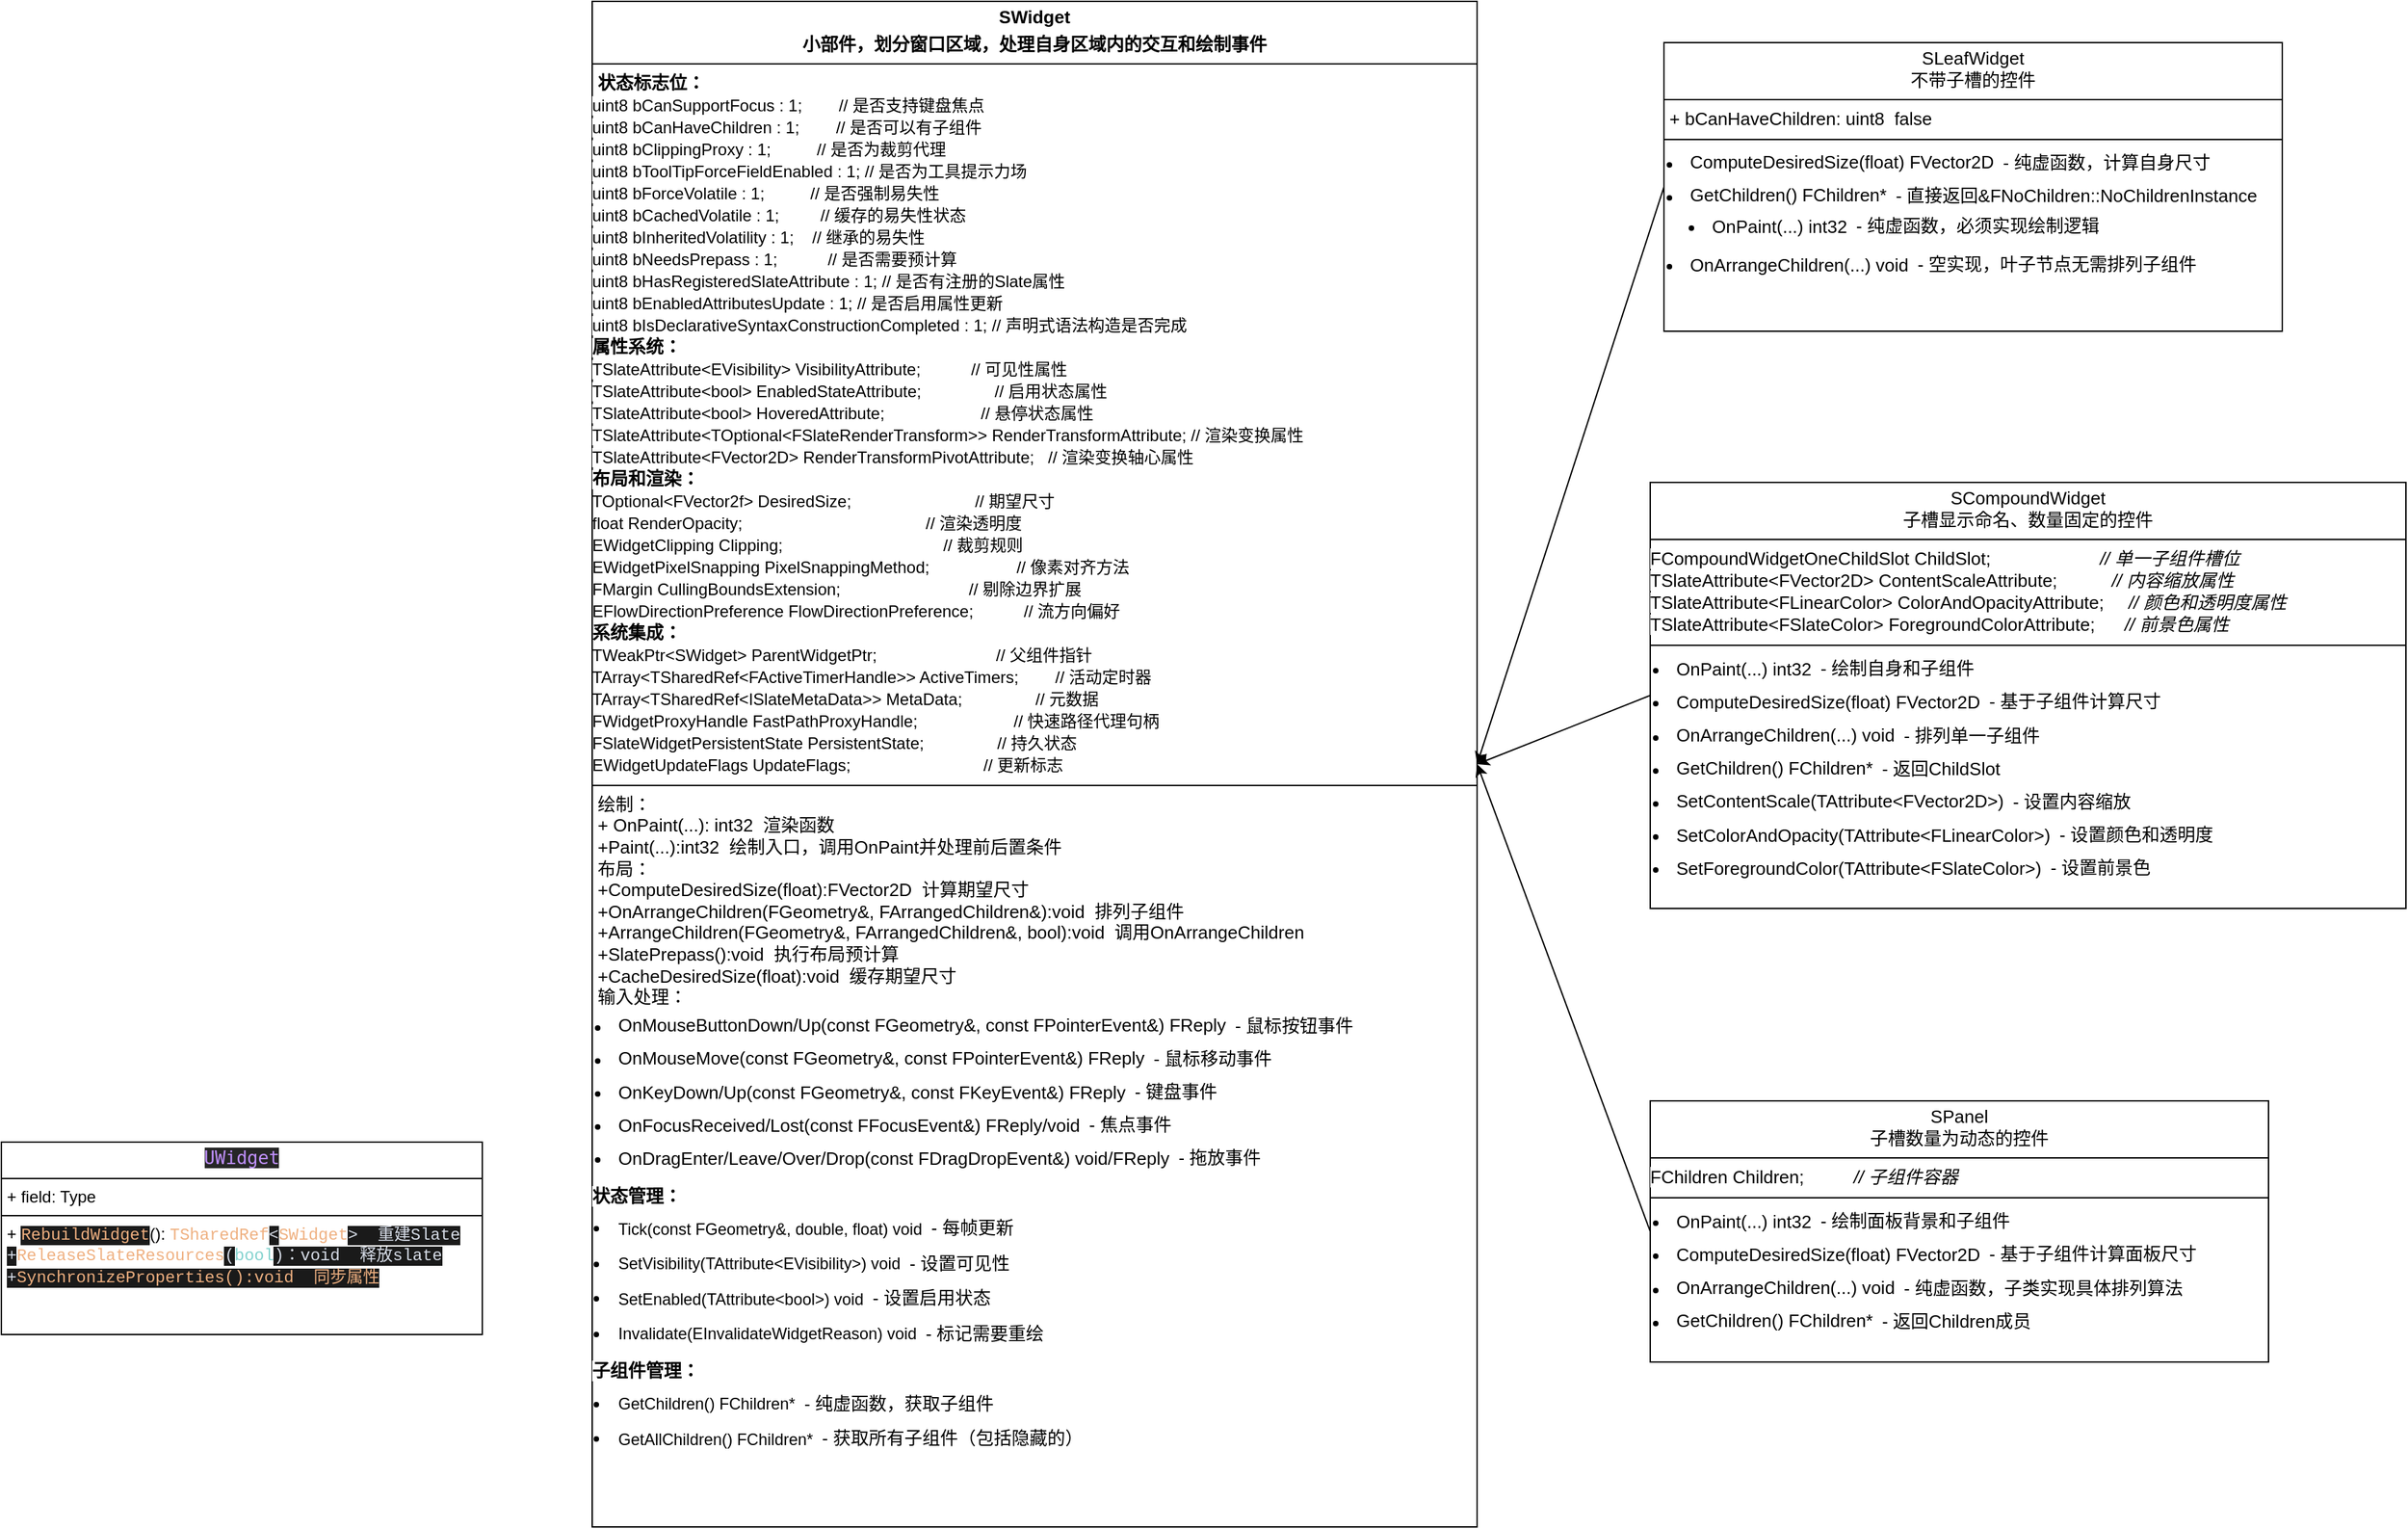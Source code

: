 <mxfile version="28.1.1">
  <diagram name="第 1 页" id="HSy3ttUSezWagzPz5H4Y">
    <mxGraphModel dx="1181" dy="486" grid="1" gridSize="10" guides="1" tooltips="1" connect="1" arrows="1" fold="1" page="1" pageScale="1" pageWidth="827" pageHeight="1169" math="0" shadow="0">
      <root>
        <mxCell id="0" />
        <mxCell id="1" parent="0" />
        <mxCell id="GoJXYOOFl3ILNDUHgAd1-6" value="&lt;p style=&quot;margin:0px;margin-top:4px;text-align:center;&quot;&gt;&lt;strong style=&quot;text-align: left; box-sizing: inherit;&quot;&gt;&lt;font face=&quot;Helvetica&quot; style=&quot;font-size: 13px; background-color: light-dark(#ffffff, var(--ge-dark-color, #121212));&quot;&gt;SWidget&lt;/font&gt;&lt;/strong&gt;&lt;/p&gt;&lt;p style=&quot;text-align: center; margin: 4px 0px 0px;&quot;&gt;&lt;font face=&quot;Helvetica&quot; style=&quot;font-size: 13px;&quot;&gt;&lt;b style=&quot;background-color: light-dark(#ffffff, var(--ge-dark-color, #121212));&quot;&gt;小部件，划分窗口区域，处理自身区域内的交互和绘制事件&lt;/b&gt;&lt;/font&gt;&lt;/p&gt;&lt;hr size=&quot;1&quot; style=&quot;border-style:solid;&quot;&gt;&lt;p style=&quot;margin:0px;margin-left:4px;&quot;&gt;&lt;span style=&quot;color: light-dark(rgb(0, 0, 0), rgb(255, 255, 255)); scrollbar-color: var(--vscode-scrollbarSlider-background,#424242) var(--vscode-editor-background,#1e1e1e); font-size: 13px; font-weight: 600;&quot;&gt;状&lt;/span&gt;&lt;span style=&quot;color: light-dark(rgb(0, 0, 0), rgb(255, 255, 255)); scrollbar-color: var(--vscode-scrollbarSlider-background,#424242) var(--vscode-editor-background,#1e1e1e); font-size: 13px; font-weight: 600;&quot;&gt;态标志位：&lt;/span&gt;&lt;/p&gt;&lt;p style=&quot;margin:0px;margin-left:4px;&quot;&gt;&lt;font face=&quot;Helvetica&quot;&gt;&lt;span style=&quot;scrollbar-color: var(--vscode-scrollbarSlider-background,#424242) var(--vscode-editor-background,#1e1e1e); font-size: 13px; font-weight: 600; background-color: light-dark(#ffffff, var(--ge-dark-color, #121212));&quot;&gt;&lt;/span&gt;&lt;/font&gt;&lt;/p&gt;&lt;div style=&quot;line-height: 16px; white-space: pre;&quot;&gt;&lt;div&gt;&lt;font style=&quot;background-color: light-dark(#ffffff, var(--ge-dark-color, #121212));&quot; face=&quot;Helvetica&quot;&gt;uint8 bCanSupportFocus : &lt;span&gt;1&lt;/span&gt;;&lt;span&gt; &amp;nbsp; &amp;nbsp; &amp;nbsp; &amp;nbsp;// 是否支持键盘焦点&lt;/span&gt;&lt;/font&gt;&lt;/div&gt;&lt;div&gt;&lt;font style=&quot;background-color: light-dark(#ffffff, var(--ge-dark-color, #121212));&quot; face=&quot;Helvetica&quot;&gt;uint8 bCanHaveChildren : &lt;span&gt;1&lt;/span&gt;;&lt;span&gt; &amp;nbsp; &amp;nbsp; &amp;nbsp; &amp;nbsp;// 是否可以有子组件&lt;/span&gt;&lt;/font&gt;&lt;/div&gt;&lt;div&gt;&lt;font style=&quot;background-color: light-dark(#ffffff, var(--ge-dark-color, #121212));&quot; face=&quot;Helvetica&quot;&gt;uint8 bClippingProxy : &lt;span&gt;1&lt;/span&gt;;&lt;span&gt; &amp;nbsp; &amp;nbsp; &amp;nbsp; &amp;nbsp; &amp;nbsp;// 是否为裁剪代理&lt;/span&gt;&lt;/font&gt;&lt;/div&gt;&lt;div&gt;&lt;font style=&quot;background-color: light-dark(#ffffff, var(--ge-dark-color, #121212));&quot; face=&quot;Helvetica&quot;&gt;uint8 bToolTipForceFieldEnabled : &lt;span&gt;1&lt;/span&gt;;&lt;span&gt; // 是否为工具提示力场&lt;/span&gt;&lt;/font&gt;&lt;/div&gt;&lt;div&gt;&lt;font style=&quot;background-color: light-dark(#ffffff, var(--ge-dark-color, #121212));&quot; face=&quot;Helvetica&quot;&gt;uint8 bForceVolatile : &lt;span&gt;1&lt;/span&gt;;&lt;span&gt; &amp;nbsp; &amp;nbsp; &amp;nbsp; &amp;nbsp; &amp;nbsp;// 是否强制易失性&lt;/span&gt;&lt;/font&gt;&lt;/div&gt;&lt;div&gt;&lt;font style=&quot;background-color: light-dark(#ffffff, var(--ge-dark-color, #121212));&quot; face=&quot;Helvetica&quot;&gt;uint8 bCachedVolatile : &lt;span&gt;1&lt;/span&gt;;&lt;span&gt; &amp;nbsp; &amp;nbsp; &amp;nbsp; &amp;nbsp; // 缓存的易失性状态&lt;/span&gt;&lt;/font&gt;&lt;/div&gt;&lt;div&gt;&lt;font style=&quot;background-color: light-dark(#ffffff, var(--ge-dark-color, #121212));&quot; face=&quot;Helvetica&quot;&gt;uint8 bInheritedVolatility : &lt;span&gt;1&lt;/span&gt;;&lt;span&gt; &amp;nbsp; &amp;nbsp;// 继承的易失性&lt;/span&gt;&lt;/font&gt;&lt;/div&gt;&lt;div&gt;&lt;font style=&quot;background-color: light-dark(#ffffff, var(--ge-dark-color, #121212));&quot; face=&quot;Helvetica&quot;&gt;uint8 bNeedsPrepass : &lt;span&gt;1&lt;/span&gt;;&lt;span&gt; &amp;nbsp; &amp;nbsp; &amp;nbsp; &amp;nbsp; &amp;nbsp; // 是否需要预计算&lt;/span&gt;&lt;/font&gt;&lt;/div&gt;&lt;div&gt;&lt;font style=&quot;background-color: light-dark(#ffffff, var(--ge-dark-color, #121212));&quot; face=&quot;Helvetica&quot;&gt;uint8 bHasRegisteredSlateAttribute : &lt;span&gt;1&lt;/span&gt;;&lt;span&gt; // 是否有注册的Slate属性&lt;/span&gt;&lt;/font&gt;&lt;/div&gt;&lt;div&gt;&lt;font style=&quot;background-color: light-dark(#ffffff, var(--ge-dark-color, #121212));&quot; face=&quot;Helvetica&quot;&gt;uint8 bEnabledAttributesUpdate : &lt;span&gt;1&lt;/span&gt;;&lt;span&gt; // 是否启用属性更新&lt;/span&gt;&lt;/font&gt;&lt;/div&gt;&lt;div&gt;&lt;font style=&quot;background-color: light-dark(#ffffff, var(--ge-dark-color, #121212));&quot; face=&quot;Helvetica&quot;&gt;uint8 bIsDeclarativeSyntaxConstructionCompleted : &lt;span&gt;1&lt;/span&gt;;&lt;span&gt; // 声明式语法构造是否完成&lt;/span&gt;&lt;/font&gt;&lt;/div&gt;&lt;div&gt;&lt;font style=&quot;background-color: light-dark(#ffffff, var(--ge-dark-color, #121212));&quot; face=&quot;Helvetica&quot;&gt;&lt;span style=&quot;font-size: 13px; font-weight: 600; white-space: normal;&quot;&gt;属性系统：&lt;/span&gt;&lt;span&gt;&lt;/span&gt;&lt;/font&gt;&lt;/div&gt;&lt;div&gt;&lt;div style=&quot;line-height: 16px;&quot;&gt;&lt;div&gt;&lt;font style=&quot;background-color: light-dark(#ffffff, var(--ge-dark-color, #121212));&quot; face=&quot;Helvetica&quot;&gt;TSlateAttribute&lt;span&gt;&amp;lt;&lt;/span&gt;EVisibility&lt;span&gt;&amp;gt;&lt;/span&gt; VisibilityAttribute;&lt;span&gt; &amp;nbsp; &amp;nbsp; &amp;nbsp; &amp;nbsp; &amp;nbsp; // 可见性属性&lt;/span&gt;&lt;/font&gt;&lt;/div&gt;&lt;div&gt;&lt;font style=&quot;background-color: light-dark(#ffffff, var(--ge-dark-color, #121212));&quot; face=&quot;Helvetica&quot;&gt;TSlateAttribute&lt;span&gt;&amp;lt;&lt;/span&gt;&lt;span&gt;bool&lt;/span&gt;&lt;span&gt;&amp;gt;&lt;/span&gt; EnabledStateAttribute;&lt;span&gt; &amp;nbsp; &amp;nbsp; &amp;nbsp; &amp;nbsp; &amp;nbsp; &amp;nbsp; &amp;nbsp; &amp;nbsp;// 启用状态属性&lt;/span&gt;&lt;/font&gt;&lt;/div&gt;&lt;div&gt;&lt;font style=&quot;background-color: light-dark(#ffffff, var(--ge-dark-color, #121212));&quot; face=&quot;Helvetica&quot;&gt;TSlateAttribute&lt;span&gt;&amp;lt;&lt;/span&gt;&lt;span&gt;bool&lt;/span&gt;&lt;span&gt;&amp;gt;&lt;/span&gt; HoveredAttribute;&lt;span&gt; &amp;nbsp; &amp;nbsp; &amp;nbsp; &amp;nbsp; &amp;nbsp; &amp;nbsp; &amp;nbsp; &amp;nbsp; &amp;nbsp; &amp;nbsp; // 悬停状态属性&lt;/span&gt;&lt;/font&gt;&lt;/div&gt;&lt;div&gt;&lt;font style=&quot;background-color: light-dark(#ffffff, var(--ge-dark-color, #121212));&quot; face=&quot;Helvetica&quot;&gt;TSlateAttribute&lt;span&gt;&amp;lt;&lt;/span&gt;TOptional&lt;span&gt;&amp;lt;&lt;/span&gt;FSlateRenderTransform&lt;span&gt;&amp;gt;&amp;gt;&lt;/span&gt; RenderTransformAttribute;&lt;span&gt; // 渲染变换属性&lt;/span&gt;&lt;/font&gt;&lt;/div&gt;&lt;div&gt;&lt;font style=&quot;background-color: light-dark(#ffffff, var(--ge-dark-color, #121212));&quot; face=&quot;Helvetica&quot;&gt;TSlateAttribute&lt;span&gt;&amp;lt;&lt;/span&gt;FVector2D&lt;span&gt;&amp;gt;&lt;/span&gt; RenderTransformPivotAttribute;&lt;span&gt; &amp;nbsp; // 渲染变换轴心属性&lt;/span&gt;&lt;/font&gt;&lt;/div&gt;&lt;div&gt;&lt;font style=&quot;background-color: light-dark(#ffffff, var(--ge-dark-color, #121212));&quot; face=&quot;Helvetica&quot;&gt;&lt;span style=&quot;scrollbar-color: var(--vscode-scrollbarSlider-background,#424242) var(--vscode-editor-background,#1e1e1e); font-size: 13px; font-weight: 600; white-space: normal;&quot;&gt;布局和渲染&lt;/span&gt;&lt;span style=&quot;scrollbar-color: var(--vscode-scrollbarSlider-background,#424242) var(--vscode-editor-background,#1e1e1e); font-size: 13px; font-weight: 600; white-space: normal;&quot;&gt;：&lt;/span&gt;&lt;span&gt;&lt;/span&gt;&lt;/font&gt;&lt;/div&gt;&lt;div&gt;&lt;span style=&quot;scrollbar-color: var(--vscode-scrollbarSlider-background,#424242) var(--vscode-editor-background,#1e1e1e); font-size: 13px; font-weight: 600; white-space: normal; background-color: light-dark(#ffffff, var(--ge-dark-color, #121212));&quot;&gt;&lt;div style=&quot;font-weight: normal; font-size: 12px; line-height: 16px; white-space: pre;&quot;&gt;&lt;font face=&quot;Helvetica&quot;&gt;&lt;div&gt;TOptional&lt;span&gt;&amp;lt;&lt;/span&gt;FVector2f&lt;span&gt;&amp;gt;&lt;/span&gt; DesiredSize;&lt;span&gt; &amp;nbsp; &amp;nbsp; &amp;nbsp; &amp;nbsp; &amp;nbsp; &amp;nbsp; &amp;nbsp; &amp;nbsp; &amp;nbsp; &amp;nbsp; &amp;nbsp; &amp;nbsp; &amp;nbsp; // 期望尺寸&lt;/span&gt;&lt;/div&gt;&lt;div&gt;&lt;span&gt;float&lt;/span&gt; RenderOpacity;&lt;span&gt; &amp;nbsp; &amp;nbsp; &amp;nbsp; &amp;nbsp; &amp;nbsp; &amp;nbsp; &amp;nbsp; &amp;nbsp; &amp;nbsp; &amp;nbsp; &amp;nbsp; &amp;nbsp; &amp;nbsp; &amp;nbsp; &amp;nbsp; &amp;nbsp; &amp;nbsp; &amp;nbsp; &amp;nbsp; &amp;nbsp;// 渲染透明度&lt;/span&gt;&lt;/div&gt;&lt;div&gt;EWidgetClipping Clipping;&lt;span&gt; &amp;nbsp; &amp;nbsp; &amp;nbsp; &amp;nbsp; &amp;nbsp; &amp;nbsp; &amp;nbsp; &amp;nbsp; &amp;nbsp; &amp;nbsp; &amp;nbsp; &amp;nbsp; &amp;nbsp; &amp;nbsp; &amp;nbsp; &amp;nbsp; &amp;nbsp; // 裁剪规则&lt;/span&gt;&lt;/div&gt;&lt;div&gt;EWidgetPixelSnapping PixelSnappingMethod;&lt;span&gt; &amp;nbsp; &amp;nbsp; &amp;nbsp; &amp;nbsp; &amp;nbsp; &amp;nbsp; &amp;nbsp; &amp;nbsp; &amp;nbsp; // 像素对齐方法&lt;/span&gt;&lt;/div&gt;&lt;div&gt;FMargin CullingBoundsExtension;&lt;span&gt; &amp;nbsp; &amp;nbsp; &amp;nbsp; &amp;nbsp; &amp;nbsp; &amp;nbsp; &amp;nbsp; &amp;nbsp; &amp;nbsp; &amp;nbsp; &amp;nbsp; &amp;nbsp; &amp;nbsp; &amp;nbsp;// 剔除边界扩展&lt;/span&gt;&lt;/div&gt;&lt;div&gt;EFlowDirectionPreference FlowDirectionPreference;&lt;span&gt; &amp;nbsp; &amp;nbsp; &amp;nbsp; &amp;nbsp; &amp;nbsp; // 流方向偏好&lt;/span&gt;&lt;/div&gt;&lt;div&gt;&lt;span style=&quot;font-size: 13px; font-weight: 600; white-space: normal;&quot;&gt;系统集成：&lt;/span&gt;&lt;span&gt;&lt;/span&gt;&lt;/div&gt;&lt;div&gt;&lt;div style=&quot;line-height: 16px;&quot;&gt;&lt;div&gt;TWeakPtr&lt;span&gt;&amp;lt;&lt;/span&gt;SWidget&lt;span&gt;&amp;gt;&lt;/span&gt; ParentWidgetPtr;&lt;span&gt; &amp;nbsp; &amp;nbsp; &amp;nbsp; &amp;nbsp; &amp;nbsp; &amp;nbsp; &amp;nbsp; &amp;nbsp; &amp;nbsp; &amp;nbsp; &amp;nbsp; &amp;nbsp; &amp;nbsp;// 父组件指针&lt;/span&gt;&lt;/div&gt;&lt;div&gt;TArray&lt;span&gt;&amp;lt;&lt;/span&gt;TSharedRef&lt;span&gt;&amp;lt;&lt;/span&gt;FActiveTimerHandle&lt;span&gt;&amp;gt;&amp;gt;&lt;/span&gt; ActiveTimers;&lt;span&gt; &amp;nbsp; &amp;nbsp; &amp;nbsp; &amp;nbsp;// 活动定时器&lt;/span&gt;&lt;/div&gt;&lt;div&gt;TArray&lt;span&gt;&amp;lt;&lt;/span&gt;TSharedRef&lt;span&gt;&amp;lt;&lt;/span&gt;ISlateMetaData&lt;span&gt;&amp;gt;&amp;gt;&lt;/span&gt; MetaData;&lt;span&gt; &amp;nbsp; &amp;nbsp; &amp;nbsp; &amp;nbsp; &amp;nbsp; &amp;nbsp; &amp;nbsp; &amp;nbsp;// 元数据&lt;/span&gt;&lt;/div&gt;&lt;div&gt;FWidgetProxyHandle FastPathProxyHandle;&lt;span&gt; &amp;nbsp; &amp;nbsp; &amp;nbsp; &amp;nbsp; &amp;nbsp; &amp;nbsp; &amp;nbsp; &amp;nbsp; &amp;nbsp; &amp;nbsp; // 快速路径代理句柄&lt;/span&gt;&lt;/div&gt;&lt;div&gt;FSlateWidgetPersistentState PersistentState;&lt;span&gt; &amp;nbsp; &amp;nbsp; &amp;nbsp; &amp;nbsp; &amp;nbsp; &amp;nbsp; &amp;nbsp; &amp;nbsp;// 持久状态&lt;/span&gt;&lt;/div&gt;&lt;div&gt;EWidgetUpdateFlags UpdateFlags;&lt;span&gt; &amp;nbsp; &amp;nbsp; &amp;nbsp; &amp;nbsp; &amp;nbsp; &amp;nbsp; &amp;nbsp; &amp;nbsp; &amp;nbsp; &amp;nbsp; &amp;nbsp; &amp;nbsp; &amp;nbsp; &amp;nbsp; // 更新标志&lt;/span&gt;&lt;/div&gt;&lt;/div&gt;&lt;/div&gt;&lt;/font&gt;&lt;/div&gt;&lt;/span&gt;&lt;/div&gt;&lt;/div&gt;&lt;/div&gt;&lt;/div&gt;&lt;hr size=&quot;1&quot; style=&quot;border-style:solid;&quot;&gt;&lt;p style=&quot;margin:0px;margin-left:4px;&quot;&gt;&lt;font face=&quot;Helvetica&quot; style=&quot;font-size: 13px; background-color: light-dark(#ffffff, var(--ge-dark-color, #121212));&quot;&gt;绘制：&lt;/font&gt;&lt;/p&gt;&lt;p style=&quot;margin:0px;margin-left:4px;&quot;&gt;&lt;font face=&quot;Helvetica&quot; style=&quot;font-size: 13px; background-color: light-dark(#ffffff, var(--ge-dark-color, #121212));&quot;&gt;+&amp;nbsp;&lt;span style=&quot;white-space: pre;&quot;&gt;OnPaint&lt;/span&gt;(...):&amp;nbsp;&lt;span style=&quot;white-space: pre;&quot;&gt;int32  渲染函数&lt;/span&gt;&lt;/font&gt;&lt;/p&gt;&lt;p style=&quot;margin:0px;margin-left:4px;&quot;&gt;&lt;font face=&quot;Helvetica&quot; style=&quot;font-size: 13px; background-color: light-dark(#ffffff, var(--ge-dark-color, #121212));&quot;&gt;&lt;span style=&quot;white-space: pre;&quot;&gt;+&lt;/span&gt;&lt;span style=&quot;white-space: pre;&quot;&gt;Paint(...):int32  绘制入口，调用OnPaint并处理前后置条件&lt;/span&gt;&lt;/font&gt;&lt;/p&gt;&lt;p style=&quot;margin:0px;margin-left:4px;&quot;&gt;&lt;span style=&quot;white-space: pre; background-color: light-dark(#ffffff, var(--ge-dark-color, #121212));&quot;&gt;&lt;font face=&quot;Helvetica&quot; style=&quot;font-size: 13px;&quot;&gt;布局：&lt;/font&gt;&lt;/span&gt;&lt;/p&gt;&lt;p style=&quot;margin:0px;margin-left:4px;&quot;&gt;&lt;font face=&quot;Helvetica&quot; style=&quot;font-size: 13px; background-color: light-dark(#ffffff, var(--ge-dark-color, #121212));&quot;&gt;&lt;span style=&quot;white-space: pre;&quot;&gt;+&lt;/span&gt;&lt;span style=&quot;white-space: pre;&quot;&gt;ComputeDesiredSize(float):&lt;/span&gt;&lt;span style=&quot;white-space: pre;&quot;&gt;FVector2D  计算期望尺寸&lt;/span&gt;&lt;/font&gt;&lt;/p&gt;&lt;p style=&quot;margin:0px;margin-left:4px;&quot;&gt;&lt;font face=&quot;Helvetica&quot; style=&quot;font-size: 13px; background-color: light-dark(#ffffff, var(--ge-dark-color, #121212));&quot;&gt;&lt;span style=&quot;white-space: pre;&quot;&gt;+&lt;/span&gt;&lt;span style=&quot;scrollbar-color: var(--vscode-scrollbarSlider-background,#424242) var(--vscode-editor-background,#1e1e1e);&quot;&gt;OnA&lt;/span&gt;&lt;span style=&quot;scrollbar-color: var(--vscode-scrollbarSlider-background,#424242) var(--vscode-editor-background,#1e1e1e);&quot;&gt;rrangeChild&lt;/span&gt;&lt;span style=&quot;scrollbar-color: var(--vscode-scrollbarSlider-background,#424242) var(--vscode-editor-background,#1e1e1e);&quot;&gt;r&lt;/span&gt;&lt;span style=&quot;scrollbar-color: var(--vscode-scrollbarSlider-background,#424242) var(--vscode-editor-background,#1e1e1e);&quot;&gt;en(&lt;span style=&quot;scrollbar-color: var(--vscode-scrollbarSlider-background,#424242) var(--vscode-editor-background,#1e1e1e);&quot;&gt;F&lt;/span&gt;&lt;span style=&quot;scrollbar-color: var(--vscode-scrollbarSlider-background,#424242) var(--vscode-editor-background,#1e1e1e);&quot;&gt;Geometry&amp;amp;,&amp;nbsp;&lt;/span&gt;&lt;/span&gt;&lt;span style=&quot;scrollbar-color: var(--vscode-scrollbarSlider-background,#424242) var(--vscode-editor-background,#1e1e1e);&quot;&gt;FArr&lt;/span&gt;&lt;span style=&quot;scrollbar-color: var(--vscode-scrollbarSlider-background,#424242) var(--vscode-editor-background,#1e1e1e);&quot;&gt;anged&lt;/span&gt;&lt;span style=&quot;scrollbar-color: var(--vscode-scrollbarSlider-background,#424242) var(--vscode-editor-background,#1e1e1e);&quot;&gt;C&lt;/span&gt;&lt;span style=&quot;scrollbar-color: var(--vscode-scrollbarSlider-background,#424242) var(--vscode-editor-background,#1e1e1e);&quot;&gt;hil&lt;/span&gt;&lt;span style=&quot;scrollbar-color: var(--vscode-scrollbarSlider-background,#424242) var(--vscode-editor-background,#1e1e1e);&quot;&gt;dr&lt;/span&gt;&lt;span style=&quot;scrollbar-color: var(--vscode-scrollbarSlider-background,#424242) var(--vscode-editor-background,#1e1e1e);&quot;&gt;en&amp;amp;&lt;/span&gt;&lt;span&gt;):void&amp;nbsp; 排列子组件&lt;/span&gt;&lt;/font&gt;&lt;/p&gt;&lt;p style=&quot;margin:0px;margin-left:4px;&quot;&gt;&lt;font face=&quot;Helvetica&quot; style=&quot;font-size: 13px; background-color: light-dark(#ffffff, var(--ge-dark-color, #121212));&quot;&gt;&lt;span&gt;+&lt;/span&gt;&lt;span style=&quot;scrollbar-color: var(--vscode-scrollbarSlider-background,#424242) var(--vscode-editor-background,#1e1e1e);&quot;&gt;A&lt;/span&gt;&lt;span style=&quot;scrollbar-color: var(--vscode-scrollbarSlider-background,#424242) var(--vscode-editor-background,#1e1e1e);&quot;&gt;rrangeChild&lt;/span&gt;&lt;span style=&quot;scrollbar-color: var(--vscode-scrollbarSlider-background,#424242) var(--vscode-editor-background,#1e1e1e);&quot;&gt;r&lt;/span&gt;&lt;span style=&quot;scrollbar-color: var(--vscode-scrollbarSlider-background,#424242) var(--vscode-editor-background,#1e1e1e);&quot;&gt;en(&lt;/span&gt;&lt;span style=&quot;scrollbar-color: rgb(66, 66, 66) rgb(30, 30, 30);&quot;&gt;&lt;span style=&quot;scrollbar-color: rgb(66, 66, 66) rgb(30, 30, 30);&quot;&gt;F&lt;/span&gt;&lt;span style=&quot;scrollbar-color: rgb(66, 66, 66) rgb(30, 30, 30);&quot;&gt;Geometry&amp;amp;,&amp;nbsp;&lt;/span&gt;&lt;/span&gt;&lt;span style=&quot;scrollbar-color: rgb(66, 66, 66) rgb(30, 30, 30);&quot;&gt;FArr&lt;/span&gt;&lt;span style=&quot;scrollbar-color: rgb(66, 66, 66) rgb(30, 30, 30);&quot;&gt;anged&lt;/span&gt;&lt;span style=&quot;scrollbar-color: rgb(66, 66, 66) rgb(30, 30, 30);&quot;&gt;C&lt;/span&gt;&lt;span style=&quot;scrollbar-color: rgb(66, 66, 66) rgb(30, 30, 30);&quot;&gt;hil&lt;/span&gt;&lt;span style=&quot;scrollbar-color: rgb(66, 66, 66) rgb(30, 30, 30);&quot;&gt;dr&lt;/span&gt;&lt;span style=&quot;scrollbar-color: rgb(66, 66, 66) rgb(30, 30, 30);&quot;&gt;en&amp;amp;, bool):&lt;/span&gt;&lt;span style=&quot;white-space: pre;&quot;&gt;void  调用&lt;/span&gt;&lt;span style=&quot;scrollbar-color: var(--vscode-scrollbarSlider-background,#424242) var(--vscode-editor-background,#1e1e1e);&quot;&gt;OnA&lt;/span&gt;&lt;span style=&quot;scrollbar-color: var(--vscode-scrollbarSlider-background,#424242) var(--vscode-editor-background,#1e1e1e);&quot;&gt;rrangeChild&lt;/span&gt;&lt;span style=&quot;scrollbar-color: var(--vscode-scrollbarSlider-background,#424242) var(--vscode-editor-background,#1e1e1e);&quot;&gt;r&lt;/span&gt;&lt;span style=&quot;scrollbar-color: var(--vscode-scrollbarSlider-background,#424242) var(--vscode-editor-background,#1e1e1e);&quot;&gt;en&lt;/span&gt;&lt;/font&gt;&lt;/p&gt;&lt;p style=&quot;margin:0px;margin-left:4px;&quot;&gt;&lt;font face=&quot;Helvetica&quot; style=&quot;font-size: 13px; background-color: light-dark(#ffffff, var(--ge-dark-color, #121212));&quot;&gt;&lt;span style=&quot;scrollbar-color: var(--vscode-scrollbarSlider-background,#424242) var(--vscode-editor-background,#1e1e1e);&quot;&gt;+&lt;/span&gt;&lt;span style=&quot;white-space: pre;&quot;&gt;SlatePrepass():void  执行布局预计算&lt;/span&gt;&lt;/font&gt;&lt;/p&gt;&lt;p style=&quot;margin:0px;margin-left:4px;&quot;&gt;&lt;font face=&quot;Helvetica&quot; style=&quot;font-size: 13px; background-color: light-dark(#ffffff, var(--ge-dark-color, #121212));&quot;&gt;&lt;span style=&quot;white-space: pre;&quot;&gt;+&lt;/span&gt;&lt;span style=&quot;white-space: pre;&quot;&gt;CacheDesiredSize(&lt;/span&gt;&lt;span style=&quot;white-space: pre;&quot;&gt;float&lt;/span&gt;&lt;span style=&quot;white-space: pre;&quot;&gt;):void  缓存期望尺寸&lt;/span&gt;&lt;/font&gt;&lt;/p&gt;&lt;p style=&quot;margin:0px;margin-left:4px;&quot;&gt;&lt;span style=&quot;white-space: pre; background-color: light-dark(#ffffff, var(--ge-dark-color, #121212));&quot;&gt;&lt;font face=&quot;Helvetica&quot; style=&quot;font-size: 13px;&quot;&gt;输入处理：&lt;/font&gt;&lt;/span&gt;&lt;/p&gt;&lt;ul style=&quot;scrollbar-color: var(--vscode-scrollbarSlider-background,#424242) var(--vscode-editor-background,#1e1e1e); margin: 0px 0px 0px 16px; padding: 0px;&quot;&gt;&lt;li style=&quot;scrollbar-color: var(--vscode-scrollbarSlider-background,#424242) var(--vscode-editor-background,#1e1e1e); margin-bottom: 2px !important; margin-top: 2px !important; margin-left: 0px; padding-top: 2px; padding-bottom: 2px; list-style-type: disc;&quot; data-indent=&quot;0&quot;&gt;&lt;font face=&quot;Helvetica&quot; style=&quot;font-size: 13px; background-color: light-dark(#ffffff, var(--ge-dark-color, #121212));&quot;&gt;&lt;span style=&quot;scrollbar-color: var(--vscode-scrollbarSlider-background,#424242) var(--vscode-editor-background,#1e1e1e); line-height: 1.4; border-radius: 4px; padding: 1.5px 3px; transition: 0.1s; word-break: break-all; cursor: default;&quot; class=&quot;markdown-inline-code leading-[1.4]&quot;&gt;&lt;span style=&quot;scrollbar-color: var(--vscode-scrollbarSlider-background,#424242) var(--vscode-editor-background,#1e1e1e);&quot;&gt;OnMouseButtonDow&lt;/span&gt;&lt;span style=&quot;scrollbar-color: var(--vscode-scrollbarSlider-background,#424242) var(--vscode-editor-background,#1e1e1e);&quot;&gt;n&lt;/span&gt;&lt;span style=&quot;scrollbar-color: var(--vscode-scrollbarSlider-background,#424242) var(--vscode-editor-background,#1e1e1e);&quot;&gt;/Up(const&lt;/span&gt;&lt;span style=&quot;scrollbar-color: var(--vscode-scrollbarSlider-background,#424242) var(--vscode-editor-background,#1e1e1e);&quot;&gt;&amp;nbsp;FGeometry&amp;amp;, c&lt;/span&gt;&lt;span style=&quot;scrollbar-color: var(--vscode-scrollbarSlider-background,#424242) var(--vscode-editor-background,#1e1e1e);&quot;&gt;on&lt;/span&gt;&lt;span style=&quot;scrollbar-color: var(--vscode-scrollbarSlider-background,#424242) var(--vscode-editor-background,#1e1e1e);&quot;&gt;st FPo&lt;/span&gt;&lt;span style=&quot;scrollbar-color: var(--vscode-scrollbarSlider-background,#424242) var(--vscode-editor-background,#1e1e1e);&quot;&gt;inter&lt;/span&gt;&lt;span style=&quot;scrollbar-color: var(--vscode-scrollbarSlider-background,#424242) var(--vscode-editor-background,#1e1e1e);&quot;&gt;Ev&lt;/span&gt;&lt;span style=&quot;scrollbar-color: var(--vscode-scrollbarSlider-background,#424242) var(--vscode-editor-background,#1e1e1e);&quot;&gt;en&lt;/span&gt;&lt;span style=&quot;scrollbar-color: var(--vscode-scrollbarSlider-background,#424242) var(--vscode-editor-background,#1e1e1e);&quot;&gt;t&amp;amp;)&amp;nbsp;&lt;/span&gt;&lt;span style=&quot;scrollbar-color: var(--vscode-scrollbarSlider-background,#424242) var(--vscode-editor-background,#1e1e1e);&quot;&gt;FReply&lt;/span&gt;&lt;/span&gt;&lt;span style=&quot;scrollbar-color: var(--vscode-scrollbarSlider-background,#424242) var(--vscode-editor-background,#1e1e1e);&quot;&gt;&amp;nbsp;- 鼠&lt;/span&gt;&lt;span style=&quot;scrollbar-color: var(--vscode-scrollbarSlider-background,#424242) var(--vscode-editor-background,#1e1e1e);&quot;&gt;标按钮事件&lt;/span&gt;&lt;/font&gt;&lt;/li&gt;&lt;/ul&gt;&lt;ul style=&quot;scrollbar-color: var(--vscode-scrollbarSlider-background,#424242) var(--vscode-editor-background,#1e1e1e); margin: 0px 0px 0px 16px; padding: 0px;&quot;&gt;&lt;li style=&quot;scrollbar-color: var(--vscode-scrollbarSlider-background,#424242) var(--vscode-editor-background,#1e1e1e); margin-bottom: 2px !important; margin-top: 2px !important; margin-left: 0px; padding-top: 2px; padding-bottom: 2px; list-style-type: disc;&quot; data-indent=&quot;0&quot;&gt;&lt;font face=&quot;Helvetica&quot; style=&quot;font-size: 13px; background-color: light-dark(#ffffff, var(--ge-dark-color, #121212));&quot;&gt;&lt;span style=&quot;scrollbar-color: var(--vscode-scrollbarSlider-background,#424242) var(--vscode-editor-background,#1e1e1e); line-height: 1.4; border-radius: 4px; padding: 1.5px 3px; transition: 0.1s; word-break: break-all; cursor: default;&quot; class=&quot;markdown-inline-code leading-[1.4]&quot;&gt;&lt;span style=&quot;scrollbar-color: var(--vscode-scrollbarSlider-background,#424242) var(--vscode-editor-background,#1e1e1e);&quot;&gt;OnMouseMo&lt;/span&gt;&lt;span style=&quot;scrollbar-color: var(--vscode-scrollbarSlider-background,#424242) var(--vscode-editor-background,#1e1e1e);&quot;&gt;ve(con&lt;/span&gt;&lt;span style=&quot;scrollbar-color: var(--vscode-scrollbarSlider-background,#424242) var(--vscode-editor-background,#1e1e1e);&quot;&gt;st FGeometry&amp;amp;,&lt;/span&gt;&lt;span style=&quot;scrollbar-color: var(--vscode-scrollbarSlider-background,#424242) var(--vscode-editor-background,#1e1e1e);&quot;&gt;&amp;nbsp;c&lt;/span&gt;&lt;span style=&quot;scrollbar-color: var(--vscode-scrollbarSlider-background,#424242) var(--vscode-editor-background,#1e1e1e);&quot;&gt;on&lt;/span&gt;&lt;span style=&quot;scrollbar-color: var(--vscode-scrollbarSlider-background,#424242) var(--vscode-editor-background,#1e1e1e);&quot;&gt;st FP&lt;/span&gt;&lt;span style=&quot;scrollbar-color: var(--vscode-scrollbarSlider-background,#424242) var(--vscode-editor-background,#1e1e1e);&quot;&gt;oin&lt;/span&gt;&lt;span style=&quot;scrollbar-color: var(--vscode-scrollbarSlider-background,#424242) var(--vscode-editor-background,#1e1e1e);&quot;&gt;t&lt;/span&gt;&lt;span style=&quot;scrollbar-color: var(--vscode-scrollbarSlider-background,#424242) var(--vscode-editor-background,#1e1e1e);&quot;&gt;erEven&lt;/span&gt;&lt;span style=&quot;scrollbar-color: var(--vscode-scrollbarSlider-background,#424242) var(--vscode-editor-background,#1e1e1e);&quot;&gt;t&amp;amp;) FR&lt;/span&gt;&lt;span style=&quot;scrollbar-color: var(--vscode-scrollbarSlider-background,#424242) var(--vscode-editor-background,#1e1e1e);&quot;&gt;epl&lt;/span&gt;&lt;span style=&quot;scrollbar-color: var(--vscode-scrollbarSlider-background,#424242) var(--vscode-editor-background,#1e1e1e);&quot;&gt;y&lt;/span&gt;&lt;/span&gt;&lt;span style=&quot;scrollbar-color: var(--vscode-scrollbarSlider-background,#424242) var(--vscode-editor-background,#1e1e1e);&quot;&gt;&amp;nbsp;- 鼠标&lt;/span&gt;&lt;span style=&quot;scrollbar-color: var(--vscode-scrollbarSlider-background,#424242) var(--vscode-editor-background,#1e1e1e);&quot;&gt;移动事件&lt;/span&gt;&lt;/font&gt;&lt;/li&gt;&lt;/ul&gt;&lt;ul style=&quot;scrollbar-color: var(--vscode-scrollbarSlider-background,#424242) var(--vscode-editor-background,#1e1e1e); margin: 0px 0px 0px 16px; padding: 0px;&quot;&gt;&lt;li style=&quot;scrollbar-color: var(--vscode-scrollbarSlider-background,#424242) var(--vscode-editor-background,#1e1e1e); margin-bottom: 2px !important; margin-top: 2px !important; margin-left: 0px; padding-top: 2px; padding-bottom: 2px; list-style-type: disc;&quot; data-indent=&quot;0&quot;&gt;&lt;font face=&quot;Helvetica&quot; style=&quot;font-size: 13px; background-color: light-dark(#ffffff, var(--ge-dark-color, #121212));&quot;&gt;&lt;span style=&quot;scrollbar-color: var(--vscode-scrollbarSlider-background,#424242) var(--vscode-editor-background,#1e1e1e); line-height: 1.4; border-radius: 4px; padding: 1.5px 3px; transition: 0.1s; word-break: break-all; cursor: default;&quot; class=&quot;markdown-inline-code leading-[1.4]&quot;&gt;&lt;span style=&quot;scrollbar-color: var(--vscode-scrollbarSlider-background,#424242) var(--vscode-editor-background,#1e1e1e);&quot;&gt;OnKeyDow&lt;/span&gt;&lt;span style=&quot;scrollbar-color: var(--vscode-scrollbarSlider-background,#424242) var(--vscode-editor-background,#1e1e1e);&quot;&gt;n/&lt;/span&gt;&lt;span style=&quot;scrollbar-color: var(--vscode-scrollbarSlider-background,#424242) var(--vscode-editor-background,#1e1e1e);&quot;&gt;Up(const&lt;/span&gt;&lt;span style=&quot;scrollbar-color: var(--vscode-scrollbarSlider-background,#424242) var(--vscode-editor-background,#1e1e1e);&quot;&gt;&amp;nbsp;FG&lt;/span&gt;&lt;span style=&quot;scrollbar-color: var(--vscode-scrollbarSlider-background,#424242) var(--vscode-editor-background,#1e1e1e);&quot;&gt;eometry&lt;/span&gt;&lt;span style=&quot;scrollbar-color: var(--vscode-scrollbarSlider-background,#424242) var(--vscode-editor-background,#1e1e1e);&quot;&gt;&amp;amp;,&lt;/span&gt;&lt;span style=&quot;scrollbar-color: var(--vscode-scrollbarSlider-background,#424242) var(--vscode-editor-background,#1e1e1e);&quot;&gt;&amp;nbsp;cons&lt;/span&gt;&lt;span style=&quot;scrollbar-color: var(--vscode-scrollbarSlider-background,#424242) var(--vscode-editor-background,#1e1e1e);&quot;&gt;t F&lt;/span&gt;&lt;span style=&quot;scrollbar-color: var(--vscode-scrollbarSlider-background,#424242) var(--vscode-editor-background,#1e1e1e);&quot;&gt;K&lt;/span&gt;&lt;span style=&quot;scrollbar-color: var(--vscode-scrollbarSlider-background,#424242) var(--vscode-editor-background,#1e1e1e);&quot;&gt;eyEve&lt;/span&gt;&lt;span style=&quot;scrollbar-color: var(--vscode-scrollbarSlider-background,#424242) var(--vscode-editor-background,#1e1e1e);&quot;&gt;nt&amp;amp;&lt;/span&gt;&lt;span style=&quot;scrollbar-color: var(--vscode-scrollbarSlider-background,#424242) var(--vscode-editor-background,#1e1e1e);&quot;&gt;)&amp;nbsp;&lt;/span&gt;&lt;span style=&quot;scrollbar-color: var(--vscode-scrollbarSlider-background,#424242) var(--vscode-editor-background,#1e1e1e);&quot;&gt;FRepl&lt;/span&gt;&lt;span style=&quot;scrollbar-color: var(--vscode-scrollbarSlider-background,#424242) var(--vscode-editor-background,#1e1e1e);&quot;&gt;y&lt;/span&gt;&lt;/span&gt;&lt;span style=&quot;scrollbar-color: var(--vscode-scrollbarSlider-background,#424242) var(--vscode-editor-background,#1e1e1e);&quot;&gt;&amp;nbsp;- 键盘事&lt;/span&gt;&lt;span style=&quot;scrollbar-color: var(--vscode-scrollbarSlider-background,#424242) var(--vscode-editor-background,#1e1e1e);&quot;&gt;件&lt;/span&gt;&lt;/font&gt;&lt;/li&gt;&lt;/ul&gt;&lt;ul style=&quot;scrollbar-color: var(--vscode-scrollbarSlider-background,#424242) var(--vscode-editor-background,#1e1e1e); margin: 0px 0px 0px 16px; padding: 0px;&quot;&gt;&lt;li style=&quot;scrollbar-color: var(--vscode-scrollbarSlider-background,#424242) var(--vscode-editor-background,#1e1e1e); margin-bottom: 2px !important; margin-top: 2px !important; margin-left: 0px; padding-top: 2px; padding-bottom: 2px; list-style-type: disc;&quot; data-indent=&quot;0&quot;&gt;&lt;font face=&quot;Helvetica&quot; style=&quot;font-size: 13px; background-color: light-dark(#ffffff, var(--ge-dark-color, #121212));&quot;&gt;&lt;span style=&quot;scrollbar-color: var(--vscode-scrollbarSlider-background,#424242) var(--vscode-editor-background,#1e1e1e); line-height: 1.4; border-radius: 4px; padding: 1.5px 3px; transition: 0.1s; word-break: break-all; cursor: default;&quot; class=&quot;markdown-inline-code leading-[1.4]&quot;&gt;&lt;span style=&quot;scrollbar-color: var(--vscode-scrollbarSlider-background,#424242) var(--vscode-editor-background,#1e1e1e);&quot;&gt;OnFocusReceiv&lt;/span&gt;&lt;span style=&quot;scrollbar-color: var(--vscode-scrollbarSlider-background,#424242) var(--vscode-editor-background,#1e1e1e);&quot;&gt;ed/Lost&lt;/span&gt;&lt;span style=&quot;scrollbar-color: var(--vscode-scrollbarSlider-background,#424242) var(--vscode-editor-background,#1e1e1e);&quot;&gt;(c&lt;/span&gt;&lt;span style=&quot;scrollbar-color: var(--vscode-scrollbarSlider-background,#424242) var(--vscode-editor-background,#1e1e1e);&quot;&gt;onst F&lt;/span&gt;&lt;span style=&quot;scrollbar-color: var(--vscode-scrollbarSlider-background,#424242) var(--vscode-editor-background,#1e1e1e);&quot;&gt;Focu&lt;/span&gt;&lt;span style=&quot;scrollbar-color: var(--vscode-scrollbarSlider-background,#424242) var(--vscode-editor-background,#1e1e1e);&quot;&gt;sEve&lt;/span&gt;&lt;span style=&quot;scrollbar-color: var(--vscode-scrollbarSlider-background,#424242) var(--vscode-editor-background,#1e1e1e);&quot;&gt;nt&amp;amp;) F&lt;/span&gt;&lt;span style=&quot;scrollbar-color: var(--vscode-scrollbarSlider-background,#424242) var(--vscode-editor-background,#1e1e1e);&quot;&gt;Re&lt;/span&gt;&lt;span style=&quot;scrollbar-color: var(--vscode-scrollbarSlider-background,#424242) var(--vscode-editor-background,#1e1e1e);&quot;&gt;ply/void&lt;/span&gt;&lt;/span&gt;&lt;span style=&quot;scrollbar-color: var(--vscode-scrollbarSlider-background,#424242) var(--vscode-editor-background,#1e1e1e);&quot;&gt;&amp;nbsp;&lt;/span&gt;&lt;span style=&quot;scrollbar-color: var(--vscode-scrollbarSlider-background,#424242) var(--vscode-editor-background,#1e1e1e);&quot;&gt;-&lt;/span&gt;&lt;span style=&quot;scrollbar-color: var(--vscode-scrollbarSlider-background,#424242) var(--vscode-editor-background,#1e1e1e);&quot;&gt;&amp;nbsp;焦点事件&lt;/span&gt;&lt;/font&gt;&lt;/li&gt;&lt;/ul&gt;&lt;p style=&quot;margin:0px;margin-left:4px;&quot;&gt;&lt;font face=&quot;Helvetica&quot; style=&quot;font-size: 13px;&quot;&gt;&lt;span style=&quot;white-space: pre; background-color: light-dark(#ffffff, var(--ge-dark-color, #121212));&quot;&gt;&lt;/span&gt;&lt;/font&gt;&lt;/p&gt;&lt;ul style=&quot;scrollbar-color: var(--vscode-scrollbarSlider-background,#424242) var(--vscode-editor-background,#1e1e1e); margin: 0px 0px 0px 16px; padding: 0px;&quot;&gt;&lt;li style=&quot;scrollbar-color: var(--vscode-scrollbarSlider-background,#424242) var(--vscode-editor-background,#1e1e1e); margin-bottom: 2px !important; margin-top: 2px !important; margin-left: 0px; padding-top: 2px; padding-bottom: 2px; list-style-type: disc;&quot; data-indent=&quot;0&quot;&gt;&lt;font face=&quot;Helvetica&quot; style=&quot;font-size: 13px; background-color: light-dark(#ffffff, var(--ge-dark-color, #121212));&quot;&gt;&lt;span style=&quot;scrollbar-color: var(--vscode-scrollbarSlider-background,#424242) var(--vscode-editor-background,#1e1e1e); line-height: 1.4; border-radius: 4px; padding: 1.5px 3px; transition: 0.1s; word-break: break-all; cursor: default;&quot; class=&quot;markdown-inline-code leading-[1.4]&quot;&gt;&lt;span style=&quot;scrollbar-color: var(--vscode-scrollbarSlider-background,#424242) var(--vscode-editor-background,#1e1e1e);&quot;&gt;On&lt;/span&gt;&lt;span style=&quot;scrollbar-color: var(--vscode-scrollbarSlider-background,#424242) var(--vscode-editor-background,#1e1e1e);&quot;&gt;Dr&lt;/span&gt;&lt;span style=&quot;scrollbar-color: var(--vscode-scrollbarSlider-background,#424242) var(--vscode-editor-background,#1e1e1e);&quot;&gt;agE&lt;/span&gt;&lt;span style=&quot;scrollbar-color: var(--vscode-scrollbarSlider-background,#424242) var(--vscode-editor-background,#1e1e1e);&quot;&gt;nter/Leav&lt;/span&gt;&lt;span style=&quot;scrollbar-color: var(--vscode-scrollbarSlider-background,#424242) var(--vscode-editor-background,#1e1e1e);&quot;&gt;e/Over/Drop(c&lt;/span&gt;&lt;span style=&quot;scrollbar-color: var(--vscode-scrollbarSlider-background,#424242) var(--vscode-editor-background,#1e1e1e);&quot;&gt;o&lt;/span&gt;&lt;span style=&quot;scrollbar-color: var(--vscode-scrollbarSlider-background,#424242) var(--vscode-editor-background,#1e1e1e);&quot;&gt;nst F&lt;/span&gt;&lt;span style=&quot;scrollbar-color: var(--vscode-scrollbarSlider-background,#424242) var(--vscode-editor-background,#1e1e1e);&quot;&gt;Dr&lt;/span&gt;&lt;span style=&quot;scrollbar-color: var(--vscode-scrollbarSlider-background,#424242) var(--vscode-editor-background,#1e1e1e);&quot;&gt;agDro&lt;/span&gt;&lt;span style=&quot;scrollbar-color: var(--vscode-scrollbarSlider-background,#424242) var(--vscode-editor-background,#1e1e1e);&quot;&gt;pEve&lt;/span&gt;&lt;span style=&quot;scrollbar-color: var(--vscode-scrollbarSlider-background,#424242) var(--vscode-editor-background,#1e1e1e);&quot;&gt;nt&lt;/span&gt;&lt;span style=&quot;scrollbar-color: var(--vscode-scrollbarSlider-background,#424242) var(--vscode-editor-background,#1e1e1e);&quot;&gt;&amp;amp;)&lt;/span&gt;&lt;span style=&quot;scrollbar-color: var(--vscode-scrollbarSlider-background,#424242) var(--vscode-editor-background,#1e1e1e);&quot;&gt;&amp;nbsp;voi&lt;/span&gt;&lt;span style=&quot;scrollbar-color: var(--vscode-scrollbarSlider-background,#424242) var(--vscode-editor-background,#1e1e1e);&quot;&gt;d/&lt;/span&gt;&lt;span style=&quot;scrollbar-color: var(--vscode-scrollbarSlider-background,#424242) var(--vscode-editor-background,#1e1e1e);&quot;&gt;FR&lt;/span&gt;&lt;span style=&quot;scrollbar-color: var(--vscode-scrollbarSlider-background,#424242) var(--vscode-editor-background,#1e1e1e);&quot;&gt;eply&lt;/span&gt;&lt;/span&gt;&lt;span style=&quot;scrollbar-color: var(--vscode-scrollbarSlider-background,#424242) var(--vscode-editor-background,#1e1e1e);&quot;&gt;&amp;nbsp;- 拖放事&lt;/span&gt;&lt;span style=&quot;scrollbar-color: var(--vscode-scrollbarSlider-background,#424242) var(--vscode-editor-background,#1e1e1e);&quot;&gt;件&lt;/span&gt;&lt;/font&gt;&lt;/li&gt;&lt;/ul&gt;&lt;section style=&quot;scrollbar-color: var(--vscode-scrollbarSlider-background,#424242) var(--vscode-editor-background,#1e1e1e); border-radius: 4px; line-height: 19.5px; margin: 6px 0px; position: relative; scroll-margin-bottom: 40px; scroll-margin-top: 40px; font-size: 13px;&quot; data-section-index=&quot;11&quot; data-markdown-raw=&quot;**状态管理：**&amp;lt;br/&amp;gt;- `Tick(const FGeometry&amp;amp;, double, float) void` - 每帧更新&amp;lt;br/&amp;gt;- `SetVisibility(TAttribute&amp;lt;EVisibility&amp;gt;) void` - 设置可见性&amp;lt;br/&amp;gt;- `SetEnabled(TAttribute&amp;lt;bool&amp;gt;) void` - 设置启用状态&amp;lt;br/&amp;gt;- `Invalidate(EInvalidateWidgetReason) void` - 标记需要重绘&quot; class=&quot;markdown-section&quot; id=&quot;markdown-section-f84fadef-e535-4b65-bb17-590a20f8eab4-11&quot;&gt;&lt;span style=&quot;scrollbar-color: var(--vscode-scrollbarSlider-background,#424242) var(--vscode-editor-background,#1e1e1e); font-weight: 600; background-color: light-dark(#ffffff, var(--ge-dark-color, #121212));&quot; class=&quot;markdown-bold-text&quot;&gt;&lt;font face=&quot;Helvetica&quot;&gt;&lt;span style=&quot;scrollbar-color: var(--vscode-scrollbarSlider-background,#424242) var(--vscode-editor-background,#1e1e1e);&quot;&gt;状&lt;/span&gt;&lt;span style=&quot;scrollbar-color: var(--vscode-scrollbarSlider-background,#424242) var(--vscode-editor-background,#1e1e1e);&quot;&gt;态管理：&lt;/span&gt;&lt;/font&gt;&lt;/span&gt;&lt;ul style=&quot;scrollbar-color: var(--vscode-scrollbarSlider-background,#424242) var(--vscode-editor-background,#1e1e1e); margin: 0px 0px 0px 16px; padding: 0px;&quot;&gt;&lt;li style=&quot;scrollbar-color: var(--vscode-scrollbarSlider-background,#424242) var(--vscode-editor-background,#1e1e1e); margin-bottom: 2px !important; margin-top: 2px !important; margin-left: 0px; padding-top: 2px; padding-bottom: 2px; list-style-type: disc;&quot; data-indent=&quot;0&quot;&gt;&lt;font face=&quot;Helvetica&quot; style=&quot;background-color: light-dark(#ffffff, var(--ge-dark-color, #121212));&quot;&gt;&lt;span style=&quot;scrollbar-color: var(--vscode-scrollbarSlider-background,#424242) var(--vscode-editor-background,#1e1e1e); line-height: 1.4; border-radius: 4px; font-size: 0.9em; padding: 1.5px 3px; transition: 0.1s; border-color: var(--vscode-textLink-foreground); word-break: break-all; cursor: pointer;&quot; class=&quot;markdown-inline-code leading-[1.4]&quot;&gt;&lt;span style=&quot;scrollbar-color: var(--vscode-scrollbarSlider-background,#424242) var(--vscode-editor-background,#1e1e1e);&quot;&gt;Ti&lt;/span&gt;&lt;span style=&quot;scrollbar-color: var(--vscode-scrollbarSlider-background,#424242) var(--vscode-editor-background,#1e1e1e);&quot;&gt;ck(cons&lt;/span&gt;&lt;span style=&quot;scrollbar-color: var(--vscode-scrollbarSlider-background,#424242) var(--vscode-editor-background,#1e1e1e);&quot;&gt;t FGeom&lt;/span&gt;&lt;span style=&quot;scrollbar-color: var(--vscode-scrollbarSlider-background,#424242) var(--vscode-editor-background,#1e1e1e);&quot;&gt;etry&amp;amp;,&lt;/span&gt;&lt;span style=&quot;scrollbar-color: var(--vscode-scrollbarSlider-background,#424242) var(--vscode-editor-background,#1e1e1e);&quot;&gt;&amp;nbsp;&lt;/span&gt;&lt;span style=&quot;scrollbar-color: var(--vscode-scrollbarSlider-background,#424242) var(--vscode-editor-background,#1e1e1e);&quot;&gt;doub&lt;/span&gt;&lt;span style=&quot;scrollbar-color: var(--vscode-scrollbarSlider-background,#424242) var(--vscode-editor-background,#1e1e1e);&quot;&gt;le, f&lt;/span&gt;&lt;span style=&quot;scrollbar-color: var(--vscode-scrollbarSlider-background,#424242) var(--vscode-editor-background,#1e1e1e);&quot;&gt;loat) void&lt;/span&gt;&lt;/span&gt;&lt;span style=&quot;scrollbar-color: var(--vscode-scrollbarSlider-background,#424242) var(--vscode-editor-background,#1e1e1e);&quot;&gt;&amp;nbsp;- 每帧更&lt;/span&gt;&lt;span style=&quot;scrollbar-color: var(--vscode-scrollbarSlider-background,#424242) var(--vscode-editor-background,#1e1e1e);&quot;&gt;新&lt;/span&gt;&lt;/font&gt;&lt;/li&gt;&lt;/ul&gt;&lt;ul style=&quot;scrollbar-color: var(--vscode-scrollbarSlider-background,#424242) var(--vscode-editor-background,#1e1e1e); margin: 0px 0px 0px 16px; padding: 0px;&quot;&gt;&lt;li style=&quot;scrollbar-color: var(--vscode-scrollbarSlider-background,#424242) var(--vscode-editor-background,#1e1e1e); margin-bottom: 2px !important; margin-top: 2px !important; margin-left: 0px; padding-top: 2px; padding-bottom: 2px; list-style-type: disc;&quot; data-indent=&quot;0&quot;&gt;&lt;font face=&quot;Helvetica&quot; style=&quot;background-color: light-dark(#ffffff, var(--ge-dark-color, #121212));&quot;&gt;&lt;span style=&quot;scrollbar-color: var(--vscode-scrollbarSlider-background,#424242) var(--vscode-editor-background,#1e1e1e); line-height: 1.4; border-radius: 4px; font-size: 0.9em; padding: 1.5px 3px; transition: 0.1s; border-color: var(--vscode-textLink-foreground); word-break: break-all; cursor: pointer;&quot; class=&quot;markdown-inline-code leading-[1.4]&quot;&gt;&lt;span style=&quot;scrollbar-color: var(--vscode-scrollbarSlider-background,#424242) var(--vscode-editor-background,#1e1e1e);&quot;&gt;SetV&lt;/span&gt;&lt;span style=&quot;scrollbar-color: var(--vscode-scrollbarSlider-background,#424242) var(--vscode-editor-background,#1e1e1e);&quot;&gt;isibility(TA&lt;/span&gt;&lt;span style=&quot;scrollbar-color: var(--vscode-scrollbarSlider-background,#424242) var(--vscode-editor-background,#1e1e1e);&quot;&gt;ttribut&lt;/span&gt;&lt;span style=&quot;scrollbar-color: var(--vscode-scrollbarSlider-background,#424242) var(--vscode-editor-background,#1e1e1e);&quot;&gt;e&amp;lt;EV&lt;/span&gt;&lt;span style=&quot;scrollbar-color: var(--vscode-scrollbarSlider-background,#424242) var(--vscode-editor-background,#1e1e1e);&quot;&gt;is&lt;/span&gt;&lt;span style=&quot;scrollbar-color: var(--vscode-scrollbarSlider-background,#424242) var(--vscode-editor-background,#1e1e1e);&quot;&gt;ibili&lt;/span&gt;&lt;span style=&quot;scrollbar-color: var(--vscode-scrollbarSlider-background,#424242) var(--vscode-editor-background,#1e1e1e);&quot;&gt;ty&lt;/span&gt;&lt;span style=&quot;scrollbar-color: var(--vscode-scrollbarSlider-background,#424242) var(--vscode-editor-background,#1e1e1e);&quot;&gt;&amp;gt;) void&lt;/span&gt;&lt;/span&gt;&lt;span style=&quot;scrollbar-color: var(--vscode-scrollbarSlider-background,#424242) var(--vscode-editor-background,#1e1e1e);&quot;&gt;&amp;nbsp;- 设&lt;/span&gt;&lt;span style=&quot;scrollbar-color: var(--vscode-scrollbarSlider-background,#424242) var(--vscode-editor-background,#1e1e1e);&quot;&gt;置可见性&lt;/span&gt;&lt;/font&gt;&lt;/li&gt;&lt;/ul&gt;&lt;ul style=&quot;scrollbar-color: var(--vscode-scrollbarSlider-background,#424242) var(--vscode-editor-background,#1e1e1e); margin: 0px 0px 0px 16px; padding: 0px;&quot;&gt;&lt;li style=&quot;scrollbar-color: var(--vscode-scrollbarSlider-background,#424242) var(--vscode-editor-background,#1e1e1e); margin-bottom: 2px !important; margin-top: 2px !important; margin-left: 0px; padding-top: 2px; padding-bottom: 2px; list-style-type: disc;&quot; data-indent=&quot;0&quot;&gt;&lt;font face=&quot;Helvetica&quot; style=&quot;background-color: light-dark(#ffffff, var(--ge-dark-color, #121212));&quot;&gt;&lt;span style=&quot;scrollbar-color: var(--vscode-scrollbarSlider-background,#424242) var(--vscode-editor-background,#1e1e1e); line-height: 1.4; border-radius: 4px; font-size: 0.9em; padding: 1.5px 3px; transition: 0.1s; border-color: var(--vscode-textLink-foreground); word-break: break-all; cursor: pointer;&quot; class=&quot;markdown-inline-code leading-[1.4]&quot;&gt;&lt;span style=&quot;scrollbar-color: var(--vscode-scrollbarSlider-background,#424242) var(--vscode-editor-background,#1e1e1e);&quot;&gt;SetEnabled(TA&lt;/span&gt;&lt;span style=&quot;scrollbar-color: var(--vscode-scrollbarSlider-background,#424242) var(--vscode-editor-background,#1e1e1e);&quot;&gt;t&lt;/span&gt;&lt;span style=&quot;scrollbar-color: var(--vscode-scrollbarSlider-background,#424242) var(--vscode-editor-background,#1e1e1e);&quot;&gt;tri&lt;/span&gt;&lt;span style=&quot;scrollbar-color: var(--vscode-scrollbarSlider-background,#424242) var(--vscode-editor-background,#1e1e1e);&quot;&gt;bu&lt;/span&gt;&lt;span style=&quot;scrollbar-color: var(--vscode-scrollbarSlider-background,#424242) var(--vscode-editor-background,#1e1e1e);&quot;&gt;te&lt;/span&gt;&lt;span style=&quot;scrollbar-color: var(--vscode-scrollbarSlider-background,#424242) var(--vscode-editor-background,#1e1e1e);&quot;&gt;&amp;lt;bool&amp;gt;&lt;/span&gt;&lt;span style=&quot;scrollbar-color: var(--vscode-scrollbarSlider-background,#424242) var(--vscode-editor-background,#1e1e1e);&quot;&gt;) void&lt;/span&gt;&lt;/span&gt;&lt;span style=&quot;scrollbar-color: var(--vscode-scrollbarSlider-background,#424242) var(--vscode-editor-background,#1e1e1e);&quot;&gt;&amp;nbsp;- 设置&lt;/span&gt;&lt;span style=&quot;scrollbar-color: var(--vscode-scrollbarSlider-background,#424242) var(--vscode-editor-background,#1e1e1e);&quot;&gt;启用状态&lt;/span&gt;&lt;/font&gt;&lt;/li&gt;&lt;/ul&gt;&lt;ul style=&quot;scrollbar-color: var(--vscode-scrollbarSlider-background,#424242) var(--vscode-editor-background,#1e1e1e); margin: 0px 0px 0px 16px; padding: 0px;&quot;&gt;&lt;li style=&quot;scrollbar-color: var(--vscode-scrollbarSlider-background,#424242) var(--vscode-editor-background,#1e1e1e); margin-bottom: 2px !important; margin-top: 2px !important; margin-left: 0px; padding-top: 2px; padding-bottom: 2px; list-style-type: disc;&quot; data-indent=&quot;0&quot;&gt;&lt;font face=&quot;Helvetica&quot; style=&quot;background-color: light-dark(#ffffff, var(--ge-dark-color, #121212));&quot;&gt;&lt;span style=&quot;scrollbar-color: var(--vscode-scrollbarSlider-background,#424242) var(--vscode-editor-background,#1e1e1e); line-height: 1.4; border-radius: 4px; font-size: 0.9em; padding: 1.5px 3px; transition: 0.1s; word-break: break-all; cursor: default;&quot; class=&quot;markdown-inline-code leading-[1.4]&quot;&gt;&lt;span style=&quot;scrollbar-color: var(--vscode-scrollbarSlider-background,#424242) var(--vscode-editor-background,#1e1e1e);&quot;&gt;Invalidate(EIn&lt;/span&gt;&lt;span style=&quot;scrollbar-color: var(--vscode-scrollbarSlider-background,#424242) var(--vscode-editor-background,#1e1e1e);&quot;&gt;v&lt;/span&gt;&lt;span style=&quot;scrollbar-color: var(--vscode-scrollbarSlider-background,#424242) var(--vscode-editor-background,#1e1e1e);&quot;&gt;alida&lt;/span&gt;&lt;span style=&quot;scrollbar-color: var(--vscode-scrollbarSlider-background,#424242) var(--vscode-editor-background,#1e1e1e);&quot;&gt;teWi&lt;/span&gt;&lt;span style=&quot;scrollbar-color: var(--vscode-scrollbarSlider-background,#424242) var(--vscode-editor-background,#1e1e1e);&quot;&gt;dg&lt;/span&gt;&lt;span style=&quot;scrollbar-color: var(--vscode-scrollbarSlider-background,#424242) var(--vscode-editor-background,#1e1e1e);&quot;&gt;et&lt;/span&gt;&lt;span style=&quot;scrollbar-color: var(--vscode-scrollbarSlider-background,#424242) var(--vscode-editor-background,#1e1e1e);&quot;&gt;R&lt;/span&gt;&lt;span style=&quot;scrollbar-color: var(--vscode-scrollbarSlider-background,#424242) var(--vscode-editor-background,#1e1e1e);&quot;&gt;e&lt;/span&gt;&lt;span style=&quot;scrollbar-color: var(--vscode-scrollbarSlider-background,#424242) var(--vscode-editor-background,#1e1e1e);&quot;&gt;as&lt;/span&gt;&lt;span style=&quot;scrollbar-color: var(--vscode-scrollbarSlider-background,#424242) var(--vscode-editor-background,#1e1e1e);&quot;&gt;on)&lt;/span&gt;&lt;span style=&quot;scrollbar-color: var(--vscode-scrollbarSlider-background,#424242) var(--vscode-editor-background,#1e1e1e);&quot;&gt;&amp;nbsp;v&lt;/span&gt;&lt;span style=&quot;scrollbar-color: var(--vscode-scrollbarSlider-background,#424242) var(--vscode-editor-background,#1e1e1e);&quot;&gt;oid&lt;/span&gt;&lt;/span&gt;&lt;span style=&quot;scrollbar-color: var(--vscode-scrollbarSlider-background,#424242) var(--vscode-editor-background,#1e1e1e);&quot;&gt;&amp;nbsp;&lt;/span&gt;&lt;span style=&quot;scrollbar-color: var(--vscode-scrollbarSlider-background,#424242) var(--vscode-editor-background,#1e1e1e);&quot;&gt;- 标记需要重绘&lt;/span&gt;&lt;/font&gt;&lt;/li&gt;&lt;/ul&gt;&lt;/section&gt;&lt;section style=&quot;scrollbar-color: var(--vscode-scrollbarSlider-background,#424242) var(--vscode-editor-background,#1e1e1e); border-radius: 4px; line-height: 19.5px; margin: 6px 0px; position: relative; scroll-margin-bottom: 40px; scroll-margin-top: 40px; font-size: 13px;&quot; data-section-index=&quot;13&quot; data-markdown-raw=&quot;**子组件管理：**&amp;lt;br/&amp;gt;- `GetChildren() FChildren*` - 纯虚函数，获取子组件&amp;lt;br/&amp;gt;- `GetAllChildren() FChildren*` - 获取所有子组件（包括隐藏的）&quot; class=&quot;markdown-section&quot; id=&quot;markdown-section-f84fadef-e535-4b65-bb17-590a20f8eab4-13&quot;&gt;&lt;span style=&quot;scrollbar-color: var(--vscode-scrollbarSlider-background,#424242) var(--vscode-editor-background,#1e1e1e); font-weight: 600; background-color: light-dark(#ffffff, var(--ge-dark-color, #121212));&quot; class=&quot;markdown-bold-text&quot;&gt;&lt;font face=&quot;Helvetica&quot;&gt;&lt;span style=&quot;scrollbar-color: var(--vscode-scrollbarSlider-background,#424242) var(--vscode-editor-background,#1e1e1e);&quot;&gt;子组件&lt;/span&gt;&lt;span style=&quot;scrollbar-color: var(--vscode-scrollbarSlider-background,#424242) var(--vscode-editor-background,#1e1e1e);&quot;&gt;管理&lt;/span&gt;&lt;span style=&quot;scrollbar-color: var(--vscode-scrollbarSlider-background,#424242) var(--vscode-editor-background,#1e1e1e);&quot;&gt;：&lt;/span&gt;&lt;/font&gt;&lt;/span&gt;&lt;ul style=&quot;scrollbar-color: var(--vscode-scrollbarSlider-background,#424242) var(--vscode-editor-background,#1e1e1e); margin: 0px 0px 0px 16px; padding: 0px;&quot;&gt;&lt;li style=&quot;scrollbar-color: var(--vscode-scrollbarSlider-background,#424242) var(--vscode-editor-background,#1e1e1e); margin-bottom: 2px !important; margin-top: 2px !important; margin-left: 0px; padding-top: 2px; padding-bottom: 2px; list-style-type: disc;&quot; data-indent=&quot;0&quot;&gt;&lt;font face=&quot;Helvetica&quot; style=&quot;background-color: light-dark(#ffffff, var(--ge-dark-color, #121212));&quot;&gt;&lt;span style=&quot;scrollbar-color: var(--vscode-scrollbarSlider-background,#424242) var(--vscode-editor-background,#1e1e1e); line-height: 1.4; border-radius: 4px; font-size: 0.9em; padding: 1.5px 3px; transition: 0.1s; border-color: var(--vscode-textLink-foreground); word-break: break-all; cursor: pointer;&quot; class=&quot;markdown-inline-code leading-[1.4]&quot;&gt;&lt;span style=&quot;scrollbar-color: var(--vscode-scrollbarSlider-background,#424242) var(--vscode-editor-background,#1e1e1e);&quot;&gt;GetC&lt;/span&gt;&lt;span style=&quot;scrollbar-color: var(--vscode-scrollbarSlider-background,#424242) var(--vscode-editor-background,#1e1e1e);&quot;&gt;h&lt;/span&gt;&lt;span style=&quot;scrollbar-color: var(--vscode-scrollbarSlider-background,#424242) var(--vscode-editor-background,#1e1e1e);&quot;&gt;il&lt;/span&gt;&lt;span style=&quot;scrollbar-color: var(--vscode-scrollbarSlider-background,#424242) var(--vscode-editor-background,#1e1e1e);&quot;&gt;dr&lt;/span&gt;&lt;span style=&quot;scrollbar-color: var(--vscode-scrollbarSlider-background,#424242) var(--vscode-editor-background,#1e1e1e);&quot;&gt;e&lt;/span&gt;&lt;span style=&quot;scrollbar-color: var(--vscode-scrollbarSlider-background,#424242) var(--vscode-editor-background,#1e1e1e);&quot;&gt;n()&lt;/span&gt;&lt;span style=&quot;scrollbar-color: var(--vscode-scrollbarSlider-background,#424242) var(--vscode-editor-background,#1e1e1e);&quot;&gt;&amp;nbsp;F&lt;/span&gt;&lt;span style=&quot;scrollbar-color: var(--vscode-scrollbarSlider-background,#424242) var(--vscode-editor-background,#1e1e1e);&quot;&gt;Chil&lt;/span&gt;&lt;span style=&quot;scrollbar-color: var(--vscode-scrollbarSlider-background,#424242) var(--vscode-editor-background,#1e1e1e);&quot;&gt;d&lt;/span&gt;&lt;span style=&quot;scrollbar-color: var(--vscode-scrollbarSlider-background,#424242) var(--vscode-editor-background,#1e1e1e);&quot;&gt;ren*&lt;/span&gt;&lt;/span&gt;&lt;span style=&quot;scrollbar-color: var(--vscode-scrollbarSlider-background,#424242) var(--vscode-editor-background,#1e1e1e);&quot;&gt;&amp;nbsp;- 纯虚函数，获取子组件&lt;/span&gt;&lt;/font&gt;&lt;/li&gt;&lt;/ul&gt;&lt;ul style=&quot;scrollbar-color: var(--vscode-scrollbarSlider-background,#424242) var(--vscode-editor-background,#1e1e1e); margin: 0px 0px 0px 16px; padding: 0px;&quot;&gt;&lt;li style=&quot;scrollbar-color: var(--vscode-scrollbarSlider-background,#424242) var(--vscode-editor-background,#1e1e1e); margin-left: 0px; padding-top: 2px; padding-bottom: 2px; list-style-type: disc; margin-bottom: 2px !important; margin-top: 2px !important;&quot; data-indent=&quot;0&quot;&gt;&lt;font face=&quot;Helvetica&quot; style=&quot;background-color: light-dark(#ffffff, var(--ge-dark-color, #121212));&quot;&gt;&lt;span style=&quot;scrollbar-color: var(--vscode-scrollbarSlider-background,#424242) var(--vscode-editor-background,#1e1e1e); line-height: 1.4; border-radius: 4px; font-size: 0.9em; padding: 1.5px 3px; transition: 0.1s; border-color: var(--vscode-textLink-foreground); word-break: break-all; cursor: pointer;&quot; class=&quot;markdown-inline-code leading-[1.4]&quot;&gt;&lt;span style=&quot;scrollbar-color: var(--vscode-scrollbarSlider-background,#424242) var(--vscode-editor-background,#1e1e1e);&quot;&gt;GetAll&lt;/span&gt;&lt;span style=&quot;scrollbar-color: var(--vscode-scrollbarSlider-background,#424242) var(--vscode-editor-background,#1e1e1e);&quot;&gt;Ch&lt;/span&gt;&lt;span style=&quot;scrollbar-color: var(--vscode-scrollbarSlider-background,#424242) var(--vscode-editor-background,#1e1e1e);&quot;&gt;ildre&lt;/span&gt;&lt;span style=&quot;scrollbar-color: var(--vscode-scrollbarSlider-background,#424242) var(--vscode-editor-background,#1e1e1e);&quot;&gt;n(&lt;/span&gt;&lt;span style=&quot;scrollbar-color: var(--vscode-scrollbarSlider-background,#424242) var(--vscode-editor-background,#1e1e1e);&quot;&gt;) FC&lt;/span&gt;&lt;span style=&quot;scrollbar-color: var(--vscode-scrollbarSlider-background,#424242) var(--vscode-editor-background,#1e1e1e);&quot;&gt;hi&lt;/span&gt;&lt;span style=&quot;scrollbar-color: var(--vscode-scrollbarSlider-background,#424242) var(--vscode-editor-background,#1e1e1e);&quot;&gt;ld&lt;/span&gt;&lt;span style=&quot;scrollbar-color: var(--vscode-scrollbarSlider-background,#424242) var(--vscode-editor-background,#1e1e1e);&quot;&gt;ren*&lt;/span&gt;&lt;/span&gt;&lt;span style=&quot;scrollbar-color: var(--vscode-scrollbarSlider-background,#424242) var(--vscode-editor-background,#1e1e1e);&quot;&gt;&amp;nbsp;- 获取所有子组件（包括隐藏的）&lt;/span&gt;&lt;/font&gt;&lt;/li&gt;&lt;/ul&gt;&lt;/section&gt;" style="verticalAlign=top;align=left;overflow=fill;html=1;whiteSpace=wrap;" parent="1" vertex="1">
          <mxGeometry x="-260" y="90" width="644" height="1110" as="geometry" />
        </mxCell>
        <mxCell id="GoJXYOOFl3ILNDUHgAd1-11" value="&lt;p style=&quot;margin:0px;margin-top:4px;text-align:center;&quot;&gt;&lt;span style=&quot;text-align: left; background-color: light-dark(#ffffff, var(--ge-dark-color, #121212));&quot;&gt;&lt;font style=&quot;font-size: 13px;&quot; face=&quot;Helvetica&quot;&gt;SLeafWidget&lt;br&gt;不带子槽的控件&lt;/font&gt;&lt;/span&gt;&lt;/p&gt;&lt;hr size=&quot;1&quot; style=&quot;border-style:solid;&quot;&gt;&lt;p style=&quot;margin:0px;margin-left:4px;&quot;&gt;&lt;font style=&quot;font-size: 13px; background-color: light-dark(#ffffff, var(--ge-dark-color, #121212));&quot; face=&quot;Helvetica&quot;&gt;+&amp;nbsp;&lt;span style=&quot;white-space: pre;&quot;&gt;bCanHaveChildren&lt;/span&gt;: uint8&amp;nbsp; false&lt;/font&gt;&lt;/p&gt;&lt;hr size=&quot;1&quot; style=&quot;border-style:solid;&quot;&gt;&lt;ul style=&quot;scrollbar-color: var(--vscode-scrollbarSlider-background,#424242) var(--vscode-editor-background,#1e1e1e); margin: 0px 0px 0px 16px; padding: 0px;&quot;&gt;&lt;li style=&quot;scrollbar-color: var(--vscode-scrollbarSlider-background,#424242) var(--vscode-editor-background,#1e1e1e); margin-bottom: 2px !important; margin-top: 2px !important; margin-left: 0px; padding-top: 2px; padding-bottom: 2px; list-style-type: disc;&quot; data-indent=&quot;0&quot;&gt;&lt;font style=&quot;font-size: 13px; background-color: light-dark(#ffffff, var(--ge-dark-color, #121212));&quot; face=&quot;Helvetica&quot;&gt;&lt;span style=&quot;scrollbar-color: var(--vscode-scrollbarSlider-background,#424242) var(--vscode-editor-background,#1e1e1e); line-height: 1.4; border-radius: 4px; padding: 1.5px 3px; transition: 0.1s; border-color: var(--vscode-textLink-foreground); word-break: break-all; cursor: pointer;&quot; class=&quot;markdown-inline-code leading-[1.4]&quot;&gt;&lt;span style=&quot;scrollbar-color: var(--vscode-scrollbarSlider-background,#424242) var(--vscode-editor-background,#1e1e1e);&quot;&gt;Compute&lt;/span&gt;&lt;span style=&quot;scrollbar-color: var(--vscode-scrollbarSlider-background,#424242) var(--vscode-editor-background,#1e1e1e);&quot;&gt;Desire&lt;/span&gt;&lt;span style=&quot;scrollbar-color: var(--vscode-scrollbarSlider-background,#424242) var(--vscode-editor-background,#1e1e1e);&quot;&gt;dS&lt;/span&gt;&lt;span style=&quot;scrollbar-color: var(--vscode-scrollbarSlider-background,#424242) var(--vscode-editor-background,#1e1e1e);&quot;&gt;ize(f&lt;/span&gt;&lt;span style=&quot;scrollbar-color: var(--vscode-scrollbarSlider-background,#424242) var(--vscode-editor-background,#1e1e1e);&quot;&gt;loat)&amp;nbsp;&lt;/span&gt;&lt;span style=&quot;scrollbar-color: var(--vscode-scrollbarSlider-background,#424242) var(--vscode-editor-background,#1e1e1e);&quot;&gt;FV&lt;/span&gt;&lt;span style=&quot;scrollbar-color: var(--vscode-scrollbarSlider-background,#424242) var(--vscode-editor-background,#1e1e1e);&quot;&gt;ec&lt;/span&gt;&lt;span style=&quot;scrollbar-color: var(--vscode-scrollbarSlider-background,#424242) var(--vscode-editor-background,#1e1e1e);&quot;&gt;to&lt;/span&gt;&lt;span style=&quot;scrollbar-color: var(--vscode-scrollbarSlider-background,#424242) var(--vscode-editor-background,#1e1e1e);&quot;&gt;r2D&lt;/span&gt;&lt;/span&gt;&lt;span style=&quot;scrollbar-color: var(--vscode-scrollbarSlider-background,#424242) var(--vscode-editor-background,#1e1e1e);&quot;&gt;&amp;nbsp;- 纯虚函数，计算自&lt;/span&gt;&lt;span style=&quot;scrollbar-color: var(--vscode-scrollbarSlider-background,#424242) var(--vscode-editor-background,#1e1e1e);&quot;&gt;身尺&lt;/span&gt;&lt;span style=&quot;scrollbar-color: var(--vscode-scrollbarSlider-background,#424242) var(--vscode-editor-background,#1e1e1e);&quot;&gt;寸&lt;/span&gt;&lt;/font&gt;&lt;/li&gt;&lt;/ul&gt;&lt;ul style=&quot;scrollbar-color: var(--vscode-scrollbarSlider-background,#424242) var(--vscode-editor-background,#1e1e1e); margin: 0px 0px 0px 16px; padding: 0px;&quot;&gt;&lt;li style=&quot;scrollbar-color: var(--vscode-scrollbarSlider-background,#424242) var(--vscode-editor-background,#1e1e1e); margin-bottom: 2px !important; margin-top: 2px !important; margin-left: 0px; padding-top: 2px; padding-bottom: 2px; list-style-type: disc;&quot; data-indent=&quot;0&quot;&gt;&lt;font style=&quot;font-size: 13px; background-color: light-dark(#ffffff, var(--ge-dark-color, #121212));&quot; face=&quot;Helvetica&quot;&gt;&lt;span style=&quot;scrollbar-color: var(--vscode-scrollbarSlider-background,#424242) var(--vscode-editor-background,#1e1e1e); line-height: 1.4; border-radius: 4px; padding: 1.5px 3px; transition: 0.1s; border-color: var(--vscode-textLink-foreground); word-break: break-all; cursor: pointer;&quot; class=&quot;markdown-inline-code leading-[1.4]&quot;&gt;&lt;span style=&quot;scrollbar-color: var(--vscode-scrollbarSlider-background,#424242) var(--vscode-editor-background,#1e1e1e);&quot;&gt;GetCh&lt;/span&gt;&lt;span style=&quot;scrollbar-color: var(--vscode-scrollbarSlider-background,#424242) var(--vscode-editor-background,#1e1e1e);&quot;&gt;il&lt;/span&gt;&lt;span style=&quot;scrollbar-color: var(--vscode-scrollbarSlider-background,#424242) var(--vscode-editor-background,#1e1e1e);&quot;&gt;dren()&amp;nbsp;&lt;/span&gt;&lt;span style=&quot;scrollbar-color: var(--vscode-scrollbarSlider-background,#424242) var(--vscode-editor-background,#1e1e1e);&quot;&gt;FC&lt;/span&gt;&lt;span style=&quot;scrollbar-color: var(--vscode-scrollbarSlider-background,#424242) var(--vscode-editor-background,#1e1e1e);&quot;&gt;hi&lt;/span&gt;&lt;span style=&quot;scrollbar-color: var(--vscode-scrollbarSlider-background,#424242) var(--vscode-editor-background,#1e1e1e);&quot;&gt;ldren*&lt;/span&gt;&lt;/span&gt;&lt;span style=&quot;scrollbar-color: var(--vscode-scrollbarSlider-background,#424242) var(--vscode-editor-background,#1e1e1e);&quot;&gt;&amp;nbsp;-&amp;nbsp;&lt;/span&gt;直接返回&lt;span style=&quot;white-space: pre;&quot;&gt;&amp;amp;&lt;/span&gt;&lt;span style=&quot;white-space: pre;&quot;&gt;FNoChildren::NoChildrenInstance&lt;/span&gt;&lt;/font&gt;&lt;ul style=&quot;scrollbar-color: rgb(66, 66, 66) rgb(30, 30, 30); margin: 0px 0px 0px 16px; padding: 0px;&quot;&gt;&lt;li style=&quot;scrollbar-color: rgb(66, 66, 66) rgb(30, 30, 30); margin-left: 0px; padding-top: 2px; padding-bottom: 2px; list-style-type: disc; margin-bottom: 2px !important; margin-top: 2px !important;&quot; data-indent=&quot;0&quot;&gt;&lt;font style=&quot;font-size: 13px; background-color: light-dark(#ffffff, var(--ge-dark-color, #121212));&quot; face=&quot;Helvetica&quot;&gt;&lt;span style=&quot;scrollbar-color: rgb(66, 66, 66) rgb(30, 30, 30); line-height: 1.4; border-radius: 4px; padding: 1.5px 3px; transition: 0.1s; border-color: rgb(42, 47, 56); word-break: break-all; cursor: pointer;&quot; class=&quot;markdown-inline-code leading-[1.4]&quot;&gt;&lt;span style=&quot;scrollbar-color: rgb(66, 66, 66) rgb(30, 30, 30);&quot;&gt;OnP&lt;/span&gt;&lt;span style=&quot;scrollbar-color: rgb(66, 66, 66) rgb(30, 30, 30);&quot;&gt;ain&lt;/span&gt;&lt;span style=&quot;scrollbar-color: rgb(66, 66, 66) rgb(30, 30, 30);&quot;&gt;t(.&lt;/span&gt;&lt;span style=&quot;scrollbar-color: rgb(66, 66, 66) rgb(30, 30, 30);&quot;&gt;..)&amp;nbsp;&lt;/span&gt;&lt;span style=&quot;scrollbar-color: rgb(66, 66, 66) rgb(30, 30, 30);&quot;&gt;in&lt;/span&gt;&lt;span style=&quot;scrollbar-color: rgb(66, 66, 66) rgb(30, 30, 30);&quot;&gt;t32&lt;/span&gt;&lt;/span&gt;&lt;span style=&quot;scrollbar-color: rgb(66, 66, 66) rgb(30, 30, 30);&quot;&gt;&amp;nbsp;- 纯虚函数，必须&lt;/span&gt;&lt;span style=&quot;scrollbar-color: rgb(66, 66, 66) rgb(30, 30, 30);&quot;&gt;实现绘制逻辑&lt;/span&gt;&lt;/font&gt;&lt;/li&gt;&lt;/ul&gt;&lt;/li&gt;&lt;/ul&gt;&lt;p style=&quot;margin:0px;margin-left:4px;&quot;&gt;&lt;font style=&quot;font-size: 13px;&quot; face=&quot;Helvetica&quot;&gt;&lt;span style=&quot;white-space: pre; background-color: light-dark(#ffffff, var(--ge-dark-color, #121212));&quot;&gt;&lt;/span&gt;&lt;/font&gt;&lt;/p&gt;&lt;ul style=&quot;scrollbar-color: var(--vscode-scrollbarSlider-background,#424242) var(--vscode-editor-background,#1e1e1e); margin: 0px 0px 0px 16px; padding: 0px;&quot;&gt;&lt;li style=&quot;scrollbar-color: var(--vscode-scrollbarSlider-background,#424242) var(--vscode-editor-background,#1e1e1e); margin-left: 0px; padding-top: 2px; padding-bottom: 2px; list-style-type: disc; margin-bottom: 2px !important; margin-top: 2px !important;&quot; data-indent=&quot;0&quot;&gt;&lt;font style=&quot;font-size: 13px; background-color: light-dark(#ffffff, var(--ge-dark-color, #121212));&quot; face=&quot;Helvetica&quot;&gt;&lt;span style=&quot;scrollbar-color: var(--vscode-scrollbarSlider-background,#424242) var(--vscode-editor-background,#1e1e1e); line-height: 1.4; border-radius: 4px; padding: 1.5px 3px; transition: 0.1s; border-color: var(--vscode-textLink-foreground); word-break: break-all; cursor: pointer;&quot; class=&quot;markdown-inline-code leading-[1.4]&quot;&gt;&lt;span style=&quot;scrollbar-color: var(--vscode-scrollbarSlider-background,#424242) var(--vscode-editor-background,#1e1e1e);&quot;&gt;OnArran&lt;/span&gt;&lt;span style=&quot;scrollbar-color: var(--vscode-scrollbarSlider-background,#424242) var(--vscode-editor-background,#1e1e1e);&quot;&gt;geChi&lt;/span&gt;&lt;span style=&quot;scrollbar-color: var(--vscode-scrollbarSlider-background,#424242) var(--vscode-editor-background,#1e1e1e);&quot;&gt;ld&lt;/span&gt;&lt;span style=&quot;scrollbar-color: var(--vscode-scrollbarSlider-background,#424242) var(--vscode-editor-background,#1e1e1e);&quot;&gt;ren(...&lt;/span&gt;&lt;span style=&quot;scrollbar-color: var(--vscode-scrollbarSlider-background,#424242) var(--vscode-editor-background,#1e1e1e);&quot;&gt;)&amp;nbsp;&lt;/span&gt;&lt;span style=&quot;scrollbar-color: var(--vscode-scrollbarSlider-background,#424242) var(--vscode-editor-background,#1e1e1e);&quot;&gt;v&lt;/span&gt;&lt;span style=&quot;scrollbar-color: var(--vscode-scrollbarSlider-background,#424242) var(--vscode-editor-background,#1e1e1e);&quot;&gt;oid&lt;/span&gt;&lt;/span&gt;&lt;span style=&quot;scrollbar-color: var(--vscode-scrollbarSlider-background,#424242) var(--vscode-editor-background,#1e1e1e);&quot;&gt;&amp;nbsp;- 空&lt;/span&gt;&lt;span style=&quot;scrollbar-color: var(--vscode-scrollbarSlider-background,#424242) var(--vscode-editor-background,#1e1e1e);&quot;&gt;实现&lt;/span&gt;&lt;span style=&quot;scrollbar-color: var(--vscode-scrollbarSlider-background,#424242) var(--vscode-editor-background,#1e1e1e);&quot;&gt;，叶子节点&lt;/span&gt;&lt;span style=&quot;scrollbar-color: var(--vscode-scrollbarSlider-background,#424242) var(--vscode-editor-background,#1e1e1e);&quot;&gt;无需排列子组&lt;/span&gt;&lt;span style=&quot;scrollbar-color: var(--vscode-scrollbarSlider-background,#424242) var(--vscode-editor-background,#1e1e1e);&quot;&gt;件&lt;/span&gt;&lt;/font&gt;&lt;/li&gt;&lt;/ul&gt;" style="verticalAlign=top;align=left;overflow=fill;html=1;whiteSpace=wrap;" parent="1" vertex="1">
          <mxGeometry x="520" y="120" width="450" height="210" as="geometry" />
        </mxCell>
        <mxCell id="GoJXYOOFl3ILNDUHgAd1-12" value="&lt;p style=&quot;margin:0px;margin-top:4px;text-align:center;&quot;&gt;&lt;span style=&quot;text-align: left; background-color: light-dark(#ffffff, var(--ge-dark-color, #121212));&quot;&gt;&lt;font style=&quot;font-size: 13px;&quot; face=&quot;Helvetica&quot;&gt;SCompoundWidget&lt;br&gt;子槽显示命名、数量固定的控件&lt;/font&gt;&lt;/span&gt;&lt;/p&gt;&lt;hr size=&quot;1&quot; style=&quot;border-style:solid;&quot;&gt;&lt;div style=&quot;line-height: 16px; white-space: pre;&quot;&gt;&lt;div&gt;&lt;font style=&quot;font-size: 13px; background-color: light-dark(#ffffff, var(--ge-dark-color, #121212));&quot; face=&quot;Helvetica&quot;&gt;FCompoundWidgetOneChildSlot ChildSlot;&lt;span style=&quot;font-style: italic;&quot;&gt; &amp;nbsp; &amp;nbsp; &amp;nbsp; &amp;nbsp; &amp;nbsp; &amp;nbsp; &amp;nbsp; &amp;nbsp; &amp;nbsp; &amp;nbsp; &amp;nbsp;// 单一子组件槽位&lt;/span&gt;&lt;/font&gt;&lt;/div&gt;&lt;div&gt;&lt;font style=&quot;font-size: 13px; background-color: light-dark(#ffffff, var(--ge-dark-color, #121212));&quot; face=&quot;Helvetica&quot;&gt;TSlateAttribute&lt;span&gt;&amp;lt;&lt;/span&gt;FVector2D&lt;span&gt;&amp;gt;&lt;/span&gt; ContentScaleAttribute;&lt;span style=&quot;font-style: italic;&quot;&gt; &amp;nbsp; &amp;nbsp; &amp;nbsp; &amp;nbsp; &amp;nbsp; // 内容缩放属性&lt;/span&gt;&lt;/font&gt;&lt;/div&gt;&lt;div&gt;&lt;font style=&quot;font-size: 13px; background-color: light-dark(#ffffff, var(--ge-dark-color, #121212));&quot; face=&quot;Helvetica&quot;&gt;TSlateAttribute&lt;span&gt;&amp;lt;&lt;/span&gt;FLinearColor&lt;span&gt;&amp;gt;&lt;/span&gt; ColorAndOpacityAttribute;&lt;span style=&quot;font-style: italic;&quot;&gt; &amp;nbsp; &amp;nbsp; // 颜色和透明度属性&lt;/span&gt;&lt;/font&gt;&lt;/div&gt;&lt;div&gt;&lt;font style=&quot;font-size: 13px; background-color: light-dark(#ffffff, var(--ge-dark-color, #121212));&quot; face=&quot;Helvetica&quot;&gt;TSlateAttribute&lt;span&gt;&amp;lt;&lt;/span&gt;FSlateColor&lt;span&gt;&amp;gt;&lt;/span&gt; ForegroundColorAttribute;&lt;span style=&quot;font-style: italic;&quot;&gt; &amp;nbsp; &amp;nbsp; &amp;nbsp;// 前景色属性&lt;/span&gt;&lt;/font&gt;&lt;/div&gt;&lt;/div&gt;&lt;hr size=&quot;1&quot; style=&quot;border-style:solid;&quot;&gt;&lt;ul style=&quot;scrollbar-color: var(--vscode-scrollbarSlider-background,#424242) var(--vscode-editor-background,#1e1e1e); margin: 0px 0px 0px 16px; padding: 0px;&quot;&gt;&lt;li style=&quot;scrollbar-color: var(--vscode-scrollbarSlider-background,#424242) var(--vscode-editor-background,#1e1e1e); margin-bottom: 2px !important; margin-top: 2px !important; margin-left: 0px; padding-top: 2px; padding-bottom: 2px; list-style-type: disc;&quot; data-indent=&quot;0&quot;&gt;&lt;font style=&quot;font-size: 13px; background-color: light-dark(#ffffff, var(--ge-dark-color, #121212));&quot; face=&quot;Helvetica&quot;&gt;&lt;span style=&quot;scrollbar-color: var(--vscode-scrollbarSlider-background,#424242) var(--vscode-editor-background,#1e1e1e); line-height: 1.4; border-radius: 4px; padding: 1.5px 3px; transition: 0.1s; border-color: var(--vscode-textLink-foreground); word-break: break-all; cursor: pointer;&quot; class=&quot;markdown-inline-code leading-[1.4]&quot;&gt;&lt;span style=&quot;scrollbar-color: var(--vscode-scrollbarSlider-background,#424242) var(--vscode-editor-background,#1e1e1e);&quot;&gt;O&lt;/span&gt;&lt;span style=&quot;scrollbar-color: var(--vscode-scrollbarSlider-background,#424242) var(--vscode-editor-background,#1e1e1e);&quot;&gt;nPain&lt;/span&gt;&lt;span style=&quot;scrollbar-color: var(--vscode-scrollbarSlider-background,#424242) var(--vscode-editor-background,#1e1e1e);&quot;&gt;t&lt;/span&gt;&lt;span style=&quot;scrollbar-color: var(--vscode-scrollbarSlider-background,#424242) var(--vscode-editor-background,#1e1e1e);&quot;&gt;(...)&lt;/span&gt;&lt;span style=&quot;scrollbar-color: var(--vscode-scrollbarSlider-background,#424242) var(--vscode-editor-background,#1e1e1e);&quot;&gt;&amp;nbsp;int32&lt;/span&gt;&lt;/span&gt;&lt;span style=&quot;scrollbar-color: var(--vscode-scrollbarSlider-background,#424242) var(--vscode-editor-background,#1e1e1e);&quot;&gt;&amp;nbsp;&lt;/span&gt;&lt;span style=&quot;scrollbar-color: var(--vscode-scrollbarSlider-background,#424242) var(--vscode-editor-background,#1e1e1e);&quot;&gt;- 绘制&lt;/span&gt;&lt;span style=&quot;scrollbar-color: var(--vscode-scrollbarSlider-background,#424242) var(--vscode-editor-background,#1e1e1e);&quot;&gt;自身和子组件&lt;/span&gt;&lt;/font&gt;&lt;/li&gt;&lt;/ul&gt;&lt;ul style=&quot;scrollbar-color: var(--vscode-scrollbarSlider-background,#424242) var(--vscode-editor-background,#1e1e1e); margin: 0px 0px 0px 16px; padding: 0px;&quot;&gt;&lt;li style=&quot;scrollbar-color: var(--vscode-scrollbarSlider-background,#424242) var(--vscode-editor-background,#1e1e1e); margin-bottom: 2px !important; margin-top: 2px !important; margin-left: 0px; padding-top: 2px; padding-bottom: 2px; list-style-type: disc;&quot; data-indent=&quot;0&quot;&gt;&lt;font style=&quot;font-size: 13px; background-color: light-dark(#ffffff, var(--ge-dark-color, #121212));&quot; face=&quot;Helvetica&quot;&gt;&lt;span style=&quot;scrollbar-color: var(--vscode-scrollbarSlider-background,#424242) var(--vscode-editor-background,#1e1e1e); line-height: 1.4; border-radius: 4px; padding: 1.5px 3px; transition: 0.1s; border-color: var(--vscode-textLink-foreground); word-break: break-all; cursor: pointer;&quot; class=&quot;markdown-inline-code leading-[1.4]&quot;&gt;&lt;span style=&quot;scrollbar-color: var(--vscode-scrollbarSlider-background,#424242) var(--vscode-editor-background,#1e1e1e);&quot;&gt;Comp&lt;/span&gt;&lt;span style=&quot;scrollbar-color: var(--vscode-scrollbarSlider-background,#424242) var(--vscode-editor-background,#1e1e1e);&quot;&gt;u&lt;/span&gt;&lt;span style=&quot;scrollbar-color: var(--vscode-scrollbarSlider-background,#424242) var(--vscode-editor-background,#1e1e1e);&quot;&gt;te&lt;/span&gt;&lt;span style=&quot;scrollbar-color: var(--vscode-scrollbarSlider-background,#424242) var(--vscode-editor-background,#1e1e1e);&quot;&gt;Desired&lt;/span&gt;&lt;span style=&quot;scrollbar-color: var(--vscode-scrollbarSlider-background,#424242) var(--vscode-editor-background,#1e1e1e);&quot;&gt;Size(&lt;/span&gt;&lt;span style=&quot;scrollbar-color: var(--vscode-scrollbarSlider-background,#424242) var(--vscode-editor-background,#1e1e1e);&quot;&gt;fl&lt;/span&gt;&lt;span style=&quot;scrollbar-color: var(--vscode-scrollbarSlider-background,#424242) var(--vscode-editor-background,#1e1e1e);&quot;&gt;o&lt;/span&gt;&lt;span style=&quot;scrollbar-color: var(--vscode-scrollbarSlider-background,#424242) var(--vscode-editor-background,#1e1e1e);&quot;&gt;at) FV&lt;/span&gt;&lt;span style=&quot;scrollbar-color: var(--vscode-scrollbarSlider-background,#424242) var(--vscode-editor-background,#1e1e1e);&quot;&gt;e&lt;/span&gt;&lt;span style=&quot;scrollbar-color: var(--vscode-scrollbarSlider-background,#424242) var(--vscode-editor-background,#1e1e1e);&quot;&gt;ctor2&lt;/span&gt;&lt;span style=&quot;scrollbar-color: var(--vscode-scrollbarSlider-background,#424242) var(--vscode-editor-background,#1e1e1e);&quot;&gt;D&lt;/span&gt;&lt;/span&gt;&lt;span style=&quot;scrollbar-color: var(--vscode-scrollbarSlider-background,#424242) var(--vscode-editor-background,#1e1e1e);&quot;&gt;&amp;nbsp;- 基于子组件计算尺寸&lt;/span&gt;&lt;/font&gt;&lt;/li&gt;&lt;/ul&gt;&lt;ul style=&quot;scrollbar-color: var(--vscode-scrollbarSlider-background,#424242) var(--vscode-editor-background,#1e1e1e); margin: 0px 0px 0px 16px; padding: 0px;&quot;&gt;&lt;li style=&quot;scrollbar-color: var(--vscode-scrollbarSlider-background,#424242) var(--vscode-editor-background,#1e1e1e); margin-bottom: 2px !important; margin-top: 2px !important; margin-left: 0px; padding-top: 2px; padding-bottom: 2px; list-style-type: disc;&quot; data-indent=&quot;0&quot;&gt;&lt;font style=&quot;font-size: 13px; background-color: light-dark(#ffffff, var(--ge-dark-color, #121212));&quot; face=&quot;Helvetica&quot;&gt;&lt;span style=&quot;scrollbar-color: var(--vscode-scrollbarSlider-background,#424242) var(--vscode-editor-background,#1e1e1e); line-height: 1.4; border-radius: 4px; padding: 1.5px 3px; transition: 0.1s; border-color: var(--vscode-textLink-foreground); word-break: break-all; cursor: pointer;&quot; class=&quot;markdown-inline-code leading-[1.4]&quot;&gt;&lt;span style=&quot;scrollbar-color: var(--vscode-scrollbarSlider-background,#424242) var(--vscode-editor-background,#1e1e1e);&quot;&gt;O&lt;/span&gt;&lt;span style=&quot;scrollbar-color: var(--vscode-scrollbarSlider-background,#424242) var(--vscode-editor-background,#1e1e1e);&quot;&gt;n&lt;/span&gt;&lt;span style=&quot;scrollbar-color: var(--vscode-scrollbarSlider-background,#424242) var(--vscode-editor-background,#1e1e1e);&quot;&gt;ArrangeC&lt;/span&gt;&lt;span style=&quot;scrollbar-color: var(--vscode-scrollbarSlider-background,#424242) var(--vscode-editor-background,#1e1e1e);&quot;&gt;h&lt;/span&gt;&lt;span style=&quot;scrollbar-color: var(--vscode-scrollbarSlider-background,#424242) var(--vscode-editor-background,#1e1e1e);&quot;&gt;ildr&lt;/span&gt;&lt;span style=&quot;scrollbar-color: var(--vscode-scrollbarSlider-background,#424242) var(--vscode-editor-background,#1e1e1e);&quot;&gt;en(.&lt;/span&gt;&lt;span style=&quot;scrollbar-color: var(--vscode-scrollbarSlider-background,#424242) var(--vscode-editor-background,#1e1e1e);&quot;&gt;.&lt;/span&gt;&lt;span style=&quot;scrollbar-color: var(--vscode-scrollbarSlider-background,#424242) var(--vscode-editor-background,#1e1e1e);&quot;&gt;.) void&lt;/span&gt;&lt;/span&gt;&lt;span style=&quot;scrollbar-color: var(--vscode-scrollbarSlider-background,#424242) var(--vscode-editor-background,#1e1e1e);&quot;&gt;&amp;nbsp;- 排列&lt;/span&gt;&lt;span style=&quot;scrollbar-color: var(--vscode-scrollbarSlider-background,#424242) var(--vscode-editor-background,#1e1e1e);&quot;&gt;单一&lt;/span&gt;&lt;span style=&quot;scrollbar-color: var(--vscode-scrollbarSlider-background,#424242) var(--vscode-editor-background,#1e1e1e);&quot;&gt;子组件&lt;/span&gt;&lt;/font&gt;&lt;/li&gt;&lt;/ul&gt;&lt;ul style=&quot;scrollbar-color: var(--vscode-scrollbarSlider-background,#424242) var(--vscode-editor-background,#1e1e1e); margin: 0px 0px 0px 16px; padding: 0px;&quot;&gt;&lt;li style=&quot;scrollbar-color: var(--vscode-scrollbarSlider-background,#424242) var(--vscode-editor-background,#1e1e1e); margin-bottom: 2px !important; margin-top: 2px !important; margin-left: 0px; padding-top: 2px; padding-bottom: 2px; list-style-type: disc;&quot; data-indent=&quot;0&quot;&gt;&lt;font style=&quot;font-size: 13px; background-color: light-dark(#ffffff, var(--ge-dark-color, #121212));&quot; face=&quot;Helvetica&quot;&gt;&lt;span style=&quot;scrollbar-color: var(--vscode-scrollbarSlider-background,#424242) var(--vscode-editor-background,#1e1e1e); line-height: 1.4; border-radius: 4px; padding: 1.5px 3px; transition: 0.1s; border-color: var(--vscode-textLink-foreground); word-break: break-all; cursor: pointer;&quot; class=&quot;markdown-inline-code leading-[1.4]&quot;&gt;&lt;span style=&quot;scrollbar-color: var(--vscode-scrollbarSlider-background,#424242) var(--vscode-editor-background,#1e1e1e);&quot;&gt;GetC&lt;/span&gt;&lt;span style=&quot;scrollbar-color: var(--vscode-scrollbarSlider-background,#424242) var(--vscode-editor-background,#1e1e1e);&quot;&gt;h&lt;/span&gt;&lt;span style=&quot;scrollbar-color: var(--vscode-scrollbarSlider-background,#424242) var(--vscode-editor-background,#1e1e1e);&quot;&gt;ildre&lt;/span&gt;&lt;span style=&quot;scrollbar-color: var(--vscode-scrollbarSlider-background,#424242) var(--vscode-editor-background,#1e1e1e);&quot;&gt;n() F&lt;/span&gt;&lt;span style=&quot;scrollbar-color: var(--vscode-scrollbarSlider-background,#424242) var(--vscode-editor-background,#1e1e1e);&quot;&gt;Chil&lt;/span&gt;&lt;span style=&quot;scrollbar-color: var(--vscode-scrollbarSlider-background,#424242) var(--vscode-editor-background,#1e1e1e);&quot;&gt;dren&lt;/span&gt;&lt;span style=&quot;scrollbar-color: var(--vscode-scrollbarSlider-background,#424242) var(--vscode-editor-background,#1e1e1e);&quot;&gt;*&lt;/span&gt;&lt;/span&gt;&lt;span style=&quot;scrollbar-color: var(--vscode-scrollbarSlider-background,#424242) var(--vscode-editor-background,#1e1e1e);&quot;&gt;&amp;nbsp;- 返回ChildSlot&lt;/span&gt;&lt;/font&gt;&lt;/li&gt;&lt;/ul&gt;&lt;ul style=&quot;scrollbar-color: var(--vscode-scrollbarSlider-background,#424242) var(--vscode-editor-background,#1e1e1e); margin: 0px 0px 0px 16px; padding: 0px;&quot;&gt;&lt;li style=&quot;scrollbar-color: var(--vscode-scrollbarSlider-background,#424242) var(--vscode-editor-background,#1e1e1e); margin-bottom: 2px !important; margin-top: 2px !important; margin-left: 0px; padding-top: 2px; padding-bottom: 2px; list-style-type: disc;&quot; data-indent=&quot;0&quot;&gt;&lt;font style=&quot;font-size: 13px; background-color: light-dark(#ffffff, var(--ge-dark-color, #121212));&quot; face=&quot;Helvetica&quot;&gt;&lt;span style=&quot;scrollbar-color: var(--vscode-scrollbarSlider-background,#424242) var(--vscode-editor-background,#1e1e1e); line-height: 1.4; border-radius: 4px; padding: 1.5px 3px; transition: 0.1s; border-color: var(--vscode-textLink-foreground); word-break: break-all; cursor: pointer;&quot; class=&quot;markdown-inline-code leading-[1.4]&quot;&gt;&lt;span style=&quot;scrollbar-color: var(--vscode-scrollbarSlider-background,#424242) var(--vscode-editor-background,#1e1e1e);&quot;&gt;SetCon&lt;/span&gt;&lt;span style=&quot;scrollbar-color: var(--vscode-scrollbarSlider-background,#424242) var(--vscode-editor-background,#1e1e1e);&quot;&gt;tentScal&lt;/span&gt;&lt;span style=&quot;scrollbar-color: var(--vscode-scrollbarSlider-background,#424242) var(--vscode-editor-background,#1e1e1e);&quot;&gt;e&lt;/span&gt;&lt;span style=&quot;scrollbar-color: var(--vscode-scrollbarSlider-background,#424242) var(--vscode-editor-background,#1e1e1e);&quot;&gt;(&lt;/span&gt;&lt;span style=&quot;scrollbar-color: var(--vscode-scrollbarSlider-background,#424242) var(--vscode-editor-background,#1e1e1e);&quot;&gt;TA&lt;/span&gt;&lt;span style=&quot;scrollbar-color: var(--vscode-scrollbarSlider-background,#424242) var(--vscode-editor-background,#1e1e1e);&quot;&gt;t&lt;/span&gt;&lt;span style=&quot;scrollbar-color: var(--vscode-scrollbarSlider-background,#424242) var(--vscode-editor-background,#1e1e1e);&quot;&gt;tr&lt;/span&gt;&lt;span style=&quot;scrollbar-color: var(--vscode-scrollbarSlider-background,#424242) var(--vscode-editor-background,#1e1e1e);&quot;&gt;ibute&lt;/span&gt;&lt;span style=&quot;scrollbar-color: var(--vscode-scrollbarSlider-background,#424242) var(--vscode-editor-background,#1e1e1e);&quot;&gt;&amp;lt;F&lt;/span&gt;&lt;span style=&quot;scrollbar-color: var(--vscode-scrollbarSlider-background,#424242) var(--vscode-editor-background,#1e1e1e);&quot;&gt;Ve&lt;/span&gt;&lt;span style=&quot;scrollbar-color: var(--vscode-scrollbarSlider-background,#424242) var(--vscode-editor-background,#1e1e1e);&quot;&gt;ctor2D&amp;gt;)&lt;/span&gt;&lt;/span&gt;&lt;span style=&quot;scrollbar-color: var(--vscode-scrollbarSlider-background,#424242) var(--vscode-editor-background,#1e1e1e);&quot;&gt;&amp;nbsp;- 设&lt;/span&gt;&lt;span style=&quot;scrollbar-color: var(--vscode-scrollbarSlider-background,#424242) var(--vscode-editor-background,#1e1e1e);&quot;&gt;置内容缩放&lt;/span&gt;&lt;/font&gt;&lt;/li&gt;&lt;/ul&gt;&lt;ul style=&quot;scrollbar-color: var(--vscode-scrollbarSlider-background,#424242) var(--vscode-editor-background,#1e1e1e); margin: 0px 0px 0px 16px; padding: 0px;&quot;&gt;&lt;li style=&quot;scrollbar-color: var(--vscode-scrollbarSlider-background,#424242) var(--vscode-editor-background,#1e1e1e); margin-bottom: 2px !important; margin-top: 2px !important; margin-left: 0px; padding-top: 2px; padding-bottom: 2px; list-style-type: disc;&quot; data-indent=&quot;0&quot;&gt;&lt;font style=&quot;font-size: 13px; background-color: light-dark(#ffffff, var(--ge-dark-color, #121212));&quot; face=&quot;Helvetica&quot;&gt;&lt;span style=&quot;scrollbar-color: var(--vscode-scrollbarSlider-background,#424242) var(--vscode-editor-background,#1e1e1e); line-height: 1.4; border-radius: 4px; padding: 1.5px 3px; transition: 0.1s; word-break: break-all; cursor: default;&quot; class=&quot;markdown-inline-code leading-[1.4]&quot;&gt;&lt;span style=&quot;scrollbar-color: var(--vscode-scrollbarSlider-background,#424242) var(--vscode-editor-background,#1e1e1e);&quot;&gt;SetColorA&lt;/span&gt;&lt;span style=&quot;scrollbar-color: var(--vscode-scrollbarSlider-background,#424242) var(--vscode-editor-background,#1e1e1e);&quot;&gt;n&lt;/span&gt;&lt;span style=&quot;scrollbar-color: var(--vscode-scrollbarSlider-background,#424242) var(--vscode-editor-background,#1e1e1e);&quot;&gt;dOpacity(TAt&lt;/span&gt;&lt;span style=&quot;scrollbar-color: var(--vscode-scrollbarSlider-background,#424242) var(--vscode-editor-background,#1e1e1e);&quot;&gt;tr&lt;/span&gt;&lt;span style=&quot;scrollbar-color: var(--vscode-scrollbarSlider-background,#424242) var(--vscode-editor-background,#1e1e1e);&quot;&gt;ibu&lt;/span&gt;&lt;span style=&quot;scrollbar-color: var(--vscode-scrollbarSlider-background,#424242) var(--vscode-editor-background,#1e1e1e);&quot;&gt;t&lt;/span&gt;&lt;span style=&quot;scrollbar-color: var(--vscode-scrollbarSlider-background,#424242) var(--vscode-editor-background,#1e1e1e);&quot;&gt;e&amp;lt;FLi&lt;/span&gt;&lt;span style=&quot;scrollbar-color: var(--vscode-scrollbarSlider-background,#424242) var(--vscode-editor-background,#1e1e1e);&quot;&gt;nearC&lt;/span&gt;&lt;span style=&quot;scrollbar-color: var(--vscode-scrollbarSlider-background,#424242) var(--vscode-editor-background,#1e1e1e);&quot;&gt;ol&lt;/span&gt;&lt;span style=&quot;scrollbar-color: var(--vscode-scrollbarSlider-background,#424242) var(--vscode-editor-background,#1e1e1e);&quot;&gt;or&amp;gt;)&lt;/span&gt;&lt;/span&gt;&lt;span style=&quot;scrollbar-color: var(--vscode-scrollbarSlider-background,#424242) var(--vscode-editor-background,#1e1e1e);&quot;&gt;&amp;nbsp;- 设置颜色和&lt;/span&gt;&lt;span style=&quot;scrollbar-color: var(--vscode-scrollbarSlider-background,#424242) var(--vscode-editor-background,#1e1e1e);&quot;&gt;透明度&lt;/span&gt;&lt;/font&gt;&lt;/li&gt;&lt;/ul&gt;&lt;ul style=&quot;scrollbar-color: var(--vscode-scrollbarSlider-background,#424242) var(--vscode-editor-background,#1e1e1e); margin: 0px 0px 0px 16px; padding: 0px;&quot;&gt;&lt;li style=&quot;scrollbar-color: var(--vscode-scrollbarSlider-background,#424242) var(--vscode-editor-background,#1e1e1e); margin-left: 0px; padding-top: 2px; padding-bottom: 2px; list-style-type: disc; margin-bottom: 2px !important; margin-top: 2px !important;&quot; data-indent=&quot;0&quot;&gt;&lt;font style=&quot;font-size: 13px; background-color: light-dark(#ffffff, var(--ge-dark-color, #121212));&quot; face=&quot;Helvetica&quot;&gt;&lt;span style=&quot;scrollbar-color: var(--vscode-scrollbarSlider-background,#424242) var(--vscode-editor-background,#1e1e1e); line-height: 1.4; border-radius: 4px; padding: 1.5px 3px; transition: 0.1s; word-break: break-all; cursor: default;&quot; class=&quot;markdown-inline-code leading-[1.4]&quot;&gt;&lt;span style=&quot;scrollbar-color: var(--vscode-scrollbarSlider-background,#424242) var(--vscode-editor-background,#1e1e1e);&quot;&gt;SetForegro&lt;/span&gt;&lt;span style=&quot;scrollbar-color: var(--vscode-scrollbarSlider-background,#424242) var(--vscode-editor-background,#1e1e1e);&quot;&gt;u&lt;/span&gt;&lt;span style=&quot;scrollbar-color: var(--vscode-scrollbarSlider-background,#424242) var(--vscode-editor-background,#1e1e1e);&quot;&gt;ndColor(TA&lt;/span&gt;&lt;span style=&quot;scrollbar-color: var(--vscode-scrollbarSlider-background,#424242) var(--vscode-editor-background,#1e1e1e);&quot;&gt;ttr&lt;/span&gt;&lt;span style=&quot;scrollbar-color: var(--vscode-scrollbarSlider-background,#424242) var(--vscode-editor-background,#1e1e1e);&quot;&gt;ib&lt;/span&gt;&lt;span style=&quot;scrollbar-color: var(--vscode-scrollbarSlider-background,#424242) var(--vscode-editor-background,#1e1e1e);&quot;&gt;ute&amp;lt;FS&lt;/span&gt;&lt;span style=&quot;scrollbar-color: var(--vscode-scrollbarSlider-background,#424242) var(--vscode-editor-background,#1e1e1e);&quot;&gt;lateCo&lt;/span&gt;&lt;span style=&quot;scrollbar-color: var(--vscode-scrollbarSlider-background,#424242) var(--vscode-editor-background,#1e1e1e);&quot;&gt;lor&lt;/span&gt;&lt;span style=&quot;scrollbar-color: var(--vscode-scrollbarSlider-background,#424242) var(--vscode-editor-background,#1e1e1e);&quot;&gt;&amp;gt;)&lt;/span&gt;&lt;/span&gt;&lt;span style=&quot;scrollbar-color: var(--vscode-scrollbarSlider-background,#424242) var(--vscode-editor-background,#1e1e1e);&quot;&gt;&amp;nbsp;- 设置前景色&lt;/span&gt;&lt;/font&gt;&lt;/li&gt;&lt;/ul&gt;" style="verticalAlign=top;align=left;overflow=fill;html=1;whiteSpace=wrap;" parent="1" vertex="1">
          <mxGeometry x="510" y="440" width="550" height="310" as="geometry" />
        </mxCell>
        <mxCell id="GoJXYOOFl3ILNDUHgAd1-13" value="&lt;p style=&quot;margin:0px;margin-top:4px;text-align:center;&quot;&gt;&lt;span style=&quot;text-align: left; background-color: light-dark(#ffffff, var(--ge-dark-color, #121212));&quot;&gt;&lt;font style=&quot;font-size: 13px;&quot;&gt;SPanel&lt;br&gt;子槽数量为动态的控件&lt;/font&gt;&lt;/span&gt;&lt;/p&gt;&lt;hr size=&quot;1&quot; style=&quot;border-style:solid;&quot;&gt;&lt;div style=&quot;line-height: 16px; white-space: pre;&quot;&gt;&lt;font style=&quot;font-size: 13px; background-color: light-dark(#ffffff, var(--ge-dark-color, #121212));&quot;&gt;FChildren Children;&lt;span style=&quot;font-style: italic;&quot;&gt; &amp;nbsp; &amp;nbsp; &amp;nbsp; &amp;nbsp;  // 子组件容器&lt;/span&gt;&lt;/font&gt;&lt;/div&gt;&lt;hr size=&quot;1&quot; style=&quot;border-style:solid;&quot;&gt;&lt;ul style=&quot;scrollbar-color: var(--vscode-scrollbarSlider-background,#424242) var(--vscode-editor-background,#1e1e1e); margin: 0px 0px 0px 16px; padding: 0px;&quot;&gt;&lt;li style=&quot;scrollbar-color: var(--vscode-scrollbarSlider-background,#424242) var(--vscode-editor-background,#1e1e1e); margin-bottom: 2px !important; margin-top: 2px !important; margin-left: 0px; padding-top: 2px; padding-bottom: 2px; list-style-type: disc;&quot; data-indent=&quot;0&quot;&gt;&lt;font style=&quot;font-size: 13px; background-color: light-dark(#ffffff, var(--ge-dark-color, #121212));&quot;&gt;&lt;span style=&quot;scrollbar-color: var(--vscode-scrollbarSlider-background,#424242) var(--vscode-editor-background,#1e1e1e); line-height: 1.4; border-radius: 4px; padding: 1.5px 3px; transition: 0.1s; border-color: var(--vscode-textLink-foreground); word-break: break-all; cursor: pointer;&quot; class=&quot;markdown-inline-code leading-[1.4]&quot;&gt;&lt;span style=&quot;scrollbar-color: var(--vscode-scrollbarSlider-background,#424242) var(--vscode-editor-background,#1e1e1e);&quot;&gt;OnPa&lt;/span&gt;&lt;span style=&quot;scrollbar-color: var(--vscode-scrollbarSlider-background,#424242) var(--vscode-editor-background,#1e1e1e);&quot;&gt;in&lt;/span&gt;&lt;span style=&quot;scrollbar-color: var(--vscode-scrollbarSlider-background,#424242) var(--vscode-editor-background,#1e1e1e);&quot;&gt;t(&lt;/span&gt;&lt;span style=&quot;scrollbar-color: var(--vscode-scrollbarSlider-background,#424242) var(--vscode-editor-background,#1e1e1e);&quot;&gt;.&lt;/span&gt;&lt;span style=&quot;scrollbar-color: var(--vscode-scrollbarSlider-background,#424242) var(--vscode-editor-background,#1e1e1e);&quot;&gt;..)&amp;nbsp;&lt;/span&gt;&lt;span style=&quot;scrollbar-color: var(--vscode-scrollbarSlider-background,#424242) var(--vscode-editor-background,#1e1e1e);&quot;&gt;i&lt;/span&gt;&lt;span style=&quot;scrollbar-color: var(--vscode-scrollbarSlider-background,#424242) var(--vscode-editor-background,#1e1e1e);&quot;&gt;nt32&lt;/span&gt;&lt;/span&gt;&lt;span style=&quot;scrollbar-color: var(--vscode-scrollbarSlider-background,#424242) var(--vscode-editor-background,#1e1e1e);&quot;&gt;&amp;nbsp;- 绘&lt;/span&gt;&lt;span style=&quot;scrollbar-color: var(--vscode-scrollbarSlider-background,#424242) var(--vscode-editor-background,#1e1e1e);&quot;&gt;制面板背景和子组件&lt;/span&gt;&lt;/font&gt;&lt;/li&gt;&lt;/ul&gt;&lt;ul style=&quot;scrollbar-color: var(--vscode-scrollbarSlider-background,#424242) var(--vscode-editor-background,#1e1e1e); margin: 0px 0px 0px 16px; padding: 0px;&quot;&gt;&lt;li style=&quot;scrollbar-color: var(--vscode-scrollbarSlider-background,#424242) var(--vscode-editor-background,#1e1e1e); margin-bottom: 2px !important; margin-top: 2px !important; margin-left: 0px; padding-top: 2px; padding-bottom: 2px; list-style-type: disc;&quot; data-indent=&quot;0&quot;&gt;&lt;font style=&quot;font-size: 13px; background-color: light-dark(#ffffff, var(--ge-dark-color, #121212));&quot;&gt;&lt;span style=&quot;scrollbar-color: var(--vscode-scrollbarSlider-background,#424242) var(--vscode-editor-background,#1e1e1e); line-height: 1.4; border-radius: 4px; padding: 1.5px 3px; transition: 0.1s; border-color: var(--vscode-textLink-foreground); word-break: break-all; cursor: pointer;&quot; class=&quot;markdown-inline-code leading-[1.4]&quot;&gt;&lt;span style=&quot;scrollbar-color: var(--vscode-scrollbarSlider-background,#424242) var(--vscode-editor-background,#1e1e1e);&quot;&gt;Comp&lt;/span&gt;&lt;span style=&quot;scrollbar-color: var(--vscode-scrollbarSlider-background,#424242) var(--vscode-editor-background,#1e1e1e);&quot;&gt;uteDesire&lt;/span&gt;&lt;span style=&quot;scrollbar-color: var(--vscode-scrollbarSlider-background,#424242) var(--vscode-editor-background,#1e1e1e);&quot;&gt;dS&lt;/span&gt;&lt;span style=&quot;scrollbar-color: var(--vscode-scrollbarSlider-background,#424242) var(--vscode-editor-background,#1e1e1e);&quot;&gt;i&lt;/span&gt;&lt;span style=&quot;scrollbar-color: var(--vscode-scrollbarSlider-background,#424242) var(--vscode-editor-background,#1e1e1e);&quot;&gt;ze(fl&lt;/span&gt;&lt;span style=&quot;scrollbar-color: var(--vscode-scrollbarSlider-background,#424242) var(--vscode-editor-background,#1e1e1e);&quot;&gt;oat) FV&lt;/span&gt;&lt;span style=&quot;scrollbar-color: var(--vscode-scrollbarSlider-background,#424242) var(--vscode-editor-background,#1e1e1e);&quot;&gt;ec&lt;/span&gt;&lt;span style=&quot;scrollbar-color: var(--vscode-scrollbarSlider-background,#424242) var(--vscode-editor-background,#1e1e1e);&quot;&gt;to&lt;/span&gt;&lt;span style=&quot;scrollbar-color: var(--vscode-scrollbarSlider-background,#424242) var(--vscode-editor-background,#1e1e1e);&quot;&gt;r2&lt;/span&gt;&lt;span style=&quot;scrollbar-color: var(--vscode-scrollbarSlider-background,#424242) var(--vscode-editor-background,#1e1e1e);&quot;&gt;D&lt;/span&gt;&lt;/span&gt;&lt;span style=&quot;scrollbar-color: var(--vscode-scrollbarSlider-background,#424242) var(--vscode-editor-background,#1e1e1e);&quot;&gt;&amp;nbsp;- 基于子组&lt;/span&gt;&lt;span style=&quot;scrollbar-color: var(--vscode-scrollbarSlider-background,#424242) var(--vscode-editor-background,#1e1e1e);&quot;&gt;件计算面板尺寸&lt;/span&gt;&lt;/font&gt;&lt;/li&gt;&lt;/ul&gt;&lt;ul style=&quot;scrollbar-color: var(--vscode-scrollbarSlider-background,#424242) var(--vscode-editor-background,#1e1e1e); margin: 0px 0px 0px 16px; padding: 0px;&quot;&gt;&lt;li style=&quot;scrollbar-color: var(--vscode-scrollbarSlider-background,#424242) var(--vscode-editor-background,#1e1e1e); margin-bottom: 2px !important; margin-top: 2px !important; margin-left: 0px; padding-top: 2px; padding-bottom: 2px; list-style-type: disc;&quot; data-indent=&quot;0&quot;&gt;&lt;font style=&quot;font-size: 13px; background-color: light-dark(#ffffff, var(--ge-dark-color, #121212));&quot;&gt;&lt;span style=&quot;scrollbar-color: var(--vscode-scrollbarSlider-background,#424242) var(--vscode-editor-background,#1e1e1e); line-height: 1.4; border-radius: 4px; padding: 1.5px 3px; transition: 0.1s; border-color: var(--vscode-textLink-foreground); word-break: break-all; cursor: pointer;&quot; class=&quot;markdown-inline-code leading-[1.4]&quot;&gt;&lt;span style=&quot;scrollbar-color: var(--vscode-scrollbarSlider-background,#424242) var(--vscode-editor-background,#1e1e1e);&quot;&gt;O&lt;/span&gt;&lt;span style=&quot;scrollbar-color: var(--vscode-scrollbarSlider-background,#424242) var(--vscode-editor-background,#1e1e1e);&quot;&gt;nArran&lt;/span&gt;&lt;span style=&quot;scrollbar-color: var(--vscode-scrollbarSlider-background,#424242) var(--vscode-editor-background,#1e1e1e);&quot;&gt;geC&lt;/span&gt;&lt;span style=&quot;scrollbar-color: var(--vscode-scrollbarSlider-background,#424242) var(--vscode-editor-background,#1e1e1e);&quot;&gt;hil&lt;/span&gt;&lt;span style=&quot;scrollbar-color: var(--vscode-scrollbarSlider-background,#424242) var(--vscode-editor-background,#1e1e1e);&quot;&gt;dren(&lt;/span&gt;&lt;span style=&quot;scrollbar-color: var(--vscode-scrollbarSlider-background,#424242) var(--vscode-editor-background,#1e1e1e);&quot;&gt;..&lt;/span&gt;&lt;span style=&quot;scrollbar-color: var(--vscode-scrollbarSlider-background,#424242) var(--vscode-editor-background,#1e1e1e);&quot;&gt;.) v&lt;/span&gt;&lt;span style=&quot;scrollbar-color: var(--vscode-scrollbarSlider-background,#424242) var(--vscode-editor-background,#1e1e1e);&quot;&gt;oi&lt;/span&gt;&lt;span style=&quot;scrollbar-color: var(--vscode-scrollbarSlider-background,#424242) var(--vscode-editor-background,#1e1e1e);&quot;&gt;d&lt;/span&gt;&lt;/span&gt;&lt;span style=&quot;scrollbar-color: var(--vscode-scrollbarSlider-background,#424242) var(--vscode-editor-background,#1e1e1e);&quot;&gt;&amp;nbsp;&lt;/span&gt;&lt;span style=&quot;scrollbar-color: var(--vscode-scrollbarSlider-background,#424242) var(--vscode-editor-background,#1e1e1e);&quot;&gt;- 纯虚函数，子类实现具体排&lt;/span&gt;&lt;span style=&quot;scrollbar-color: var(--vscode-scrollbarSlider-background,#424242) var(--vscode-editor-background,#1e1e1e);&quot;&gt;列算法&lt;/span&gt;&lt;/font&gt;&lt;/li&gt;&lt;/ul&gt;&lt;ul style=&quot;scrollbar-color: var(--vscode-scrollbarSlider-background,#424242) var(--vscode-editor-background,#1e1e1e); margin: 0px 0px 0px 16px; padding: 0px;&quot;&gt;&lt;li style=&quot;scrollbar-color: var(--vscode-scrollbarSlider-background,#424242) var(--vscode-editor-background,#1e1e1e); margin-left: 0px; padding-top: 2px; padding-bottom: 2px; list-style-type: disc; margin-bottom: 2px !important; margin-top: 2px !important;&quot; data-indent=&quot;0&quot;&gt;&lt;font style=&quot;font-size: 13px; background-color: light-dark(#ffffff, var(--ge-dark-color, #121212));&quot;&gt;&lt;span style=&quot;scrollbar-color: var(--vscode-scrollbarSlider-background,#424242) var(--vscode-editor-background,#1e1e1e); line-height: 1.4; border-radius: 4px; padding: 1.5px 3px; transition: 0.1s; border-color: var(--vscode-textLink-foreground); word-break: break-all; cursor: pointer;&quot; class=&quot;markdown-inline-code leading-[1.4]&quot;&gt;&lt;span style=&quot;scrollbar-color: var(--vscode-scrollbarSlider-background,#424242) var(--vscode-editor-background,#1e1e1e);&quot;&gt;Get&lt;/span&gt;&lt;span style=&quot;scrollbar-color: var(--vscode-scrollbarSlider-background,#424242) var(--vscode-editor-background,#1e1e1e);&quot;&gt;C&lt;/span&gt;&lt;span style=&quot;scrollbar-color: var(--vscode-scrollbarSlider-background,#424242) var(--vscode-editor-background,#1e1e1e);&quot;&gt;hil&lt;/span&gt;&lt;span style=&quot;scrollbar-color: var(--vscode-scrollbarSlider-background,#424242) var(--vscode-editor-background,#1e1e1e);&quot;&gt;d&lt;/span&gt;&lt;span style=&quot;scrollbar-color: var(--vscode-scrollbarSlider-background,#424242) var(--vscode-editor-background,#1e1e1e);&quot;&gt;ren() FChi&lt;/span&gt;&lt;span style=&quot;scrollbar-color: var(--vscode-scrollbarSlider-background,#424242) var(--vscode-editor-background,#1e1e1e);&quot;&gt;ld&lt;/span&gt;&lt;span style=&quot;scrollbar-color: var(--vscode-scrollbarSlider-background,#424242) var(--vscode-editor-background,#1e1e1e);&quot;&gt;re&lt;/span&gt;&lt;span style=&quot;scrollbar-color: var(--vscode-scrollbarSlider-background,#424242) var(--vscode-editor-background,#1e1e1e);&quot;&gt;n*&lt;/span&gt;&lt;/span&gt;&lt;span style=&quot;scrollbar-color: var(--vscode-scrollbarSlider-background,#424242) var(--vscode-editor-background,#1e1e1e);&quot;&gt;&amp;nbsp;- 返&lt;/span&gt;&lt;span style=&quot;scrollbar-color: var(--vscode-scrollbarSlider-background,#424242) var(--vscode-editor-background,#1e1e1e);&quot;&gt;回C&lt;/span&gt;&lt;span style=&quot;scrollbar-color: var(--vscode-scrollbarSlider-background,#424242) var(--vscode-editor-background,#1e1e1e);&quot;&gt;hildr&lt;/span&gt;&lt;span style=&quot;scrollbar-color: var(--vscode-scrollbarSlider-background,#424242) var(--vscode-editor-background,#1e1e1e);&quot;&gt;en成&lt;/span&gt;&lt;span style=&quot;scrollbar-color: var(--vscode-scrollbarSlider-background,#424242) var(--vscode-editor-background,#1e1e1e);&quot;&gt;员&lt;/span&gt;&lt;/font&gt;&lt;/li&gt;&lt;/ul&gt;" style="verticalAlign=top;align=left;overflow=fill;html=1;whiteSpace=wrap;" parent="1" vertex="1">
          <mxGeometry x="510" y="890" width="450" height="190" as="geometry" />
        </mxCell>
        <mxCell id="S5pFyBModTVWHWu3Nqjp-1" value="" style="endArrow=classic;html=1;rounded=0;exitX=0;exitY=0.5;exitDx=0;exitDy=0;entryX=1;entryY=0.5;entryDx=0;entryDy=0;" parent="1" source="GoJXYOOFl3ILNDUHgAd1-11" target="GoJXYOOFl3ILNDUHgAd1-6" edge="1">
          <mxGeometry width="50" height="50" relative="1" as="geometry">
            <mxPoint x="530" y="330" as="sourcePoint" />
            <mxPoint x="580" y="280" as="targetPoint" />
          </mxGeometry>
        </mxCell>
        <mxCell id="S5pFyBModTVWHWu3Nqjp-3" value="" style="endArrow=classic;html=1;rounded=0;exitX=0;exitY=0.5;exitDx=0;exitDy=0;entryX=1;entryY=0.5;entryDx=0;entryDy=0;" parent="1" source="GoJXYOOFl3ILNDUHgAd1-12" target="GoJXYOOFl3ILNDUHgAd1-6" edge="1">
          <mxGeometry width="50" height="50" relative="1" as="geometry">
            <mxPoint x="546" y="260" as="sourcePoint" />
            <mxPoint x="440" y="380" as="targetPoint" />
          </mxGeometry>
        </mxCell>
        <mxCell id="S5pFyBModTVWHWu3Nqjp-4" value="" style="endArrow=classic;html=1;rounded=0;exitX=0;exitY=0.5;exitDx=0;exitDy=0;entryX=1;entryY=0.5;entryDx=0;entryDy=0;" parent="1" source="GoJXYOOFl3ILNDUHgAd1-13" target="GoJXYOOFl3ILNDUHgAd1-6" edge="1">
          <mxGeometry width="50" height="50" relative="1" as="geometry">
            <mxPoint x="576" y="410" as="sourcePoint" />
            <mxPoint x="470" y="360" as="targetPoint" />
          </mxGeometry>
        </mxCell>
        <mxCell id="GXbprOysjtVbY2oQP2M4-1" value="&lt;p style=&quot;margin:0px;margin-top:4px;text-align:center;&quot;&gt;&lt;span style=&quot;color: rgb(193, 145, 255); font-family: &amp;quot;JetBrains Mono&amp;quot;, monospace; font-size: 9.8pt; background-color: rgb(38, 38, 38); text-align: left;&quot;&gt;UWidget&lt;/span&gt;&lt;/p&gt;&lt;hr size=&quot;1&quot; style=&quot;border-style:solid;&quot;&gt;&lt;p style=&quot;margin:0px;margin-left:4px;&quot;&gt;+ field: Type&lt;/p&gt;&lt;hr size=&quot;1&quot; style=&quot;border-style:solid;&quot;&gt;&lt;p style=&quot;margin:0px;margin-left:4px;&quot;&gt;+&amp;nbsp;&lt;span style=&quot;color: rgb(239, 176, 128); background-color: rgb(26, 26, 26); font-family: Consolas, &amp;quot;Courier New&amp;quot;, monospace; white-space: pre;&quot;&gt;RebuildWidget&lt;/span&gt;&lt;span style=&quot;background-color: transparent; color: light-dark(rgb(0, 0, 0), rgb(255, 255, 255));&quot;&gt;():&amp;nbsp;&lt;/span&gt;&lt;span style=&quot;font-family: Consolas, &amp;quot;Courier New&amp;quot;, monospace; white-space: pre; color: rgb(239, 176, 128);&quot;&gt;TSharedRef&lt;/span&gt;&lt;span style=&quot;background-color: rgb(26, 26, 26); color: rgb(216, 222, 233); font-family: Consolas, &amp;quot;Courier New&amp;quot;, monospace; white-space: pre;&quot;&gt;&amp;lt;&lt;/span&gt;&lt;span style=&quot;font-family: Consolas, &amp;quot;Courier New&amp;quot;, monospace; white-space: pre; color: rgb(239, 176, 128);&quot;&gt;SWidget&lt;/span&gt;&lt;span style=&quot;background-color: rgb(26, 26, 26); color: rgb(216, 222, 233); font-family: Consolas, &amp;quot;Courier New&amp;quot;, monospace; white-space: pre;&quot;&gt;&amp;gt;  重建Slate&lt;/span&gt;&lt;/p&gt;&lt;p style=&quot;margin:0px;margin-left:4px;&quot;&gt;&lt;span style=&quot;background-color: rgb(26, 26, 26); color: rgb(216, 222, 233); font-family: Consolas, &amp;quot;Courier New&amp;quot;, monospace; white-space: pre;&quot;&gt;+&lt;/span&gt;&lt;span style=&quot;font-family: Consolas, &amp;quot;Courier New&amp;quot;, monospace; white-space: pre; color: rgb(239, 176, 128);&quot;&gt;ReleaseSlateResources&lt;/span&gt;&lt;span style=&quot;background-color: rgb(26, 26, 26); color: rgb(216, 222, 233); font-family: Consolas, &amp;quot;Courier New&amp;quot;, monospace; white-space: pre;&quot;&gt;(&lt;/span&gt;&lt;span style=&quot;font-family: Consolas, &amp;quot;Courier New&amp;quot;, monospace; white-space: pre; color: rgb(130, 210, 206);&quot;&gt;bool&lt;/span&gt;&lt;span style=&quot;background-color: rgb(26, 26, 26); color: rgb(216, 222, 233); font-family: Consolas, &amp;quot;Courier New&amp;quot;, monospace; white-space: pre;&quot;&gt;)：void  释放slate&lt;/span&gt;&lt;/p&gt;&lt;p style=&quot;margin:0px;margin-left:4px;&quot;&gt;&lt;span style=&quot;background-color: rgb(26, 26, 26); color: rgb(216, 222, 233); font-family: Consolas, &amp;quot;Courier New&amp;quot;, monospace; white-space: pre;&quot;&gt;+&lt;/span&gt;&lt;span style=&quot;color: rgb(239, 176, 128); background-color: rgb(26, 26, 26); font-family: Consolas, &amp;quot;Courier New&amp;quot;, monospace; white-space: pre;&quot;&gt;SynchronizeProperties():void  同步属性&lt;/span&gt;&lt;/p&gt;" style="verticalAlign=top;align=left;overflow=fill;html=1;whiteSpace=wrap;" parent="1" vertex="1">
          <mxGeometry x="-690" y="920" width="350" height="140" as="geometry" />
        </mxCell>
      </root>
    </mxGraphModel>
  </diagram>
</mxfile>
